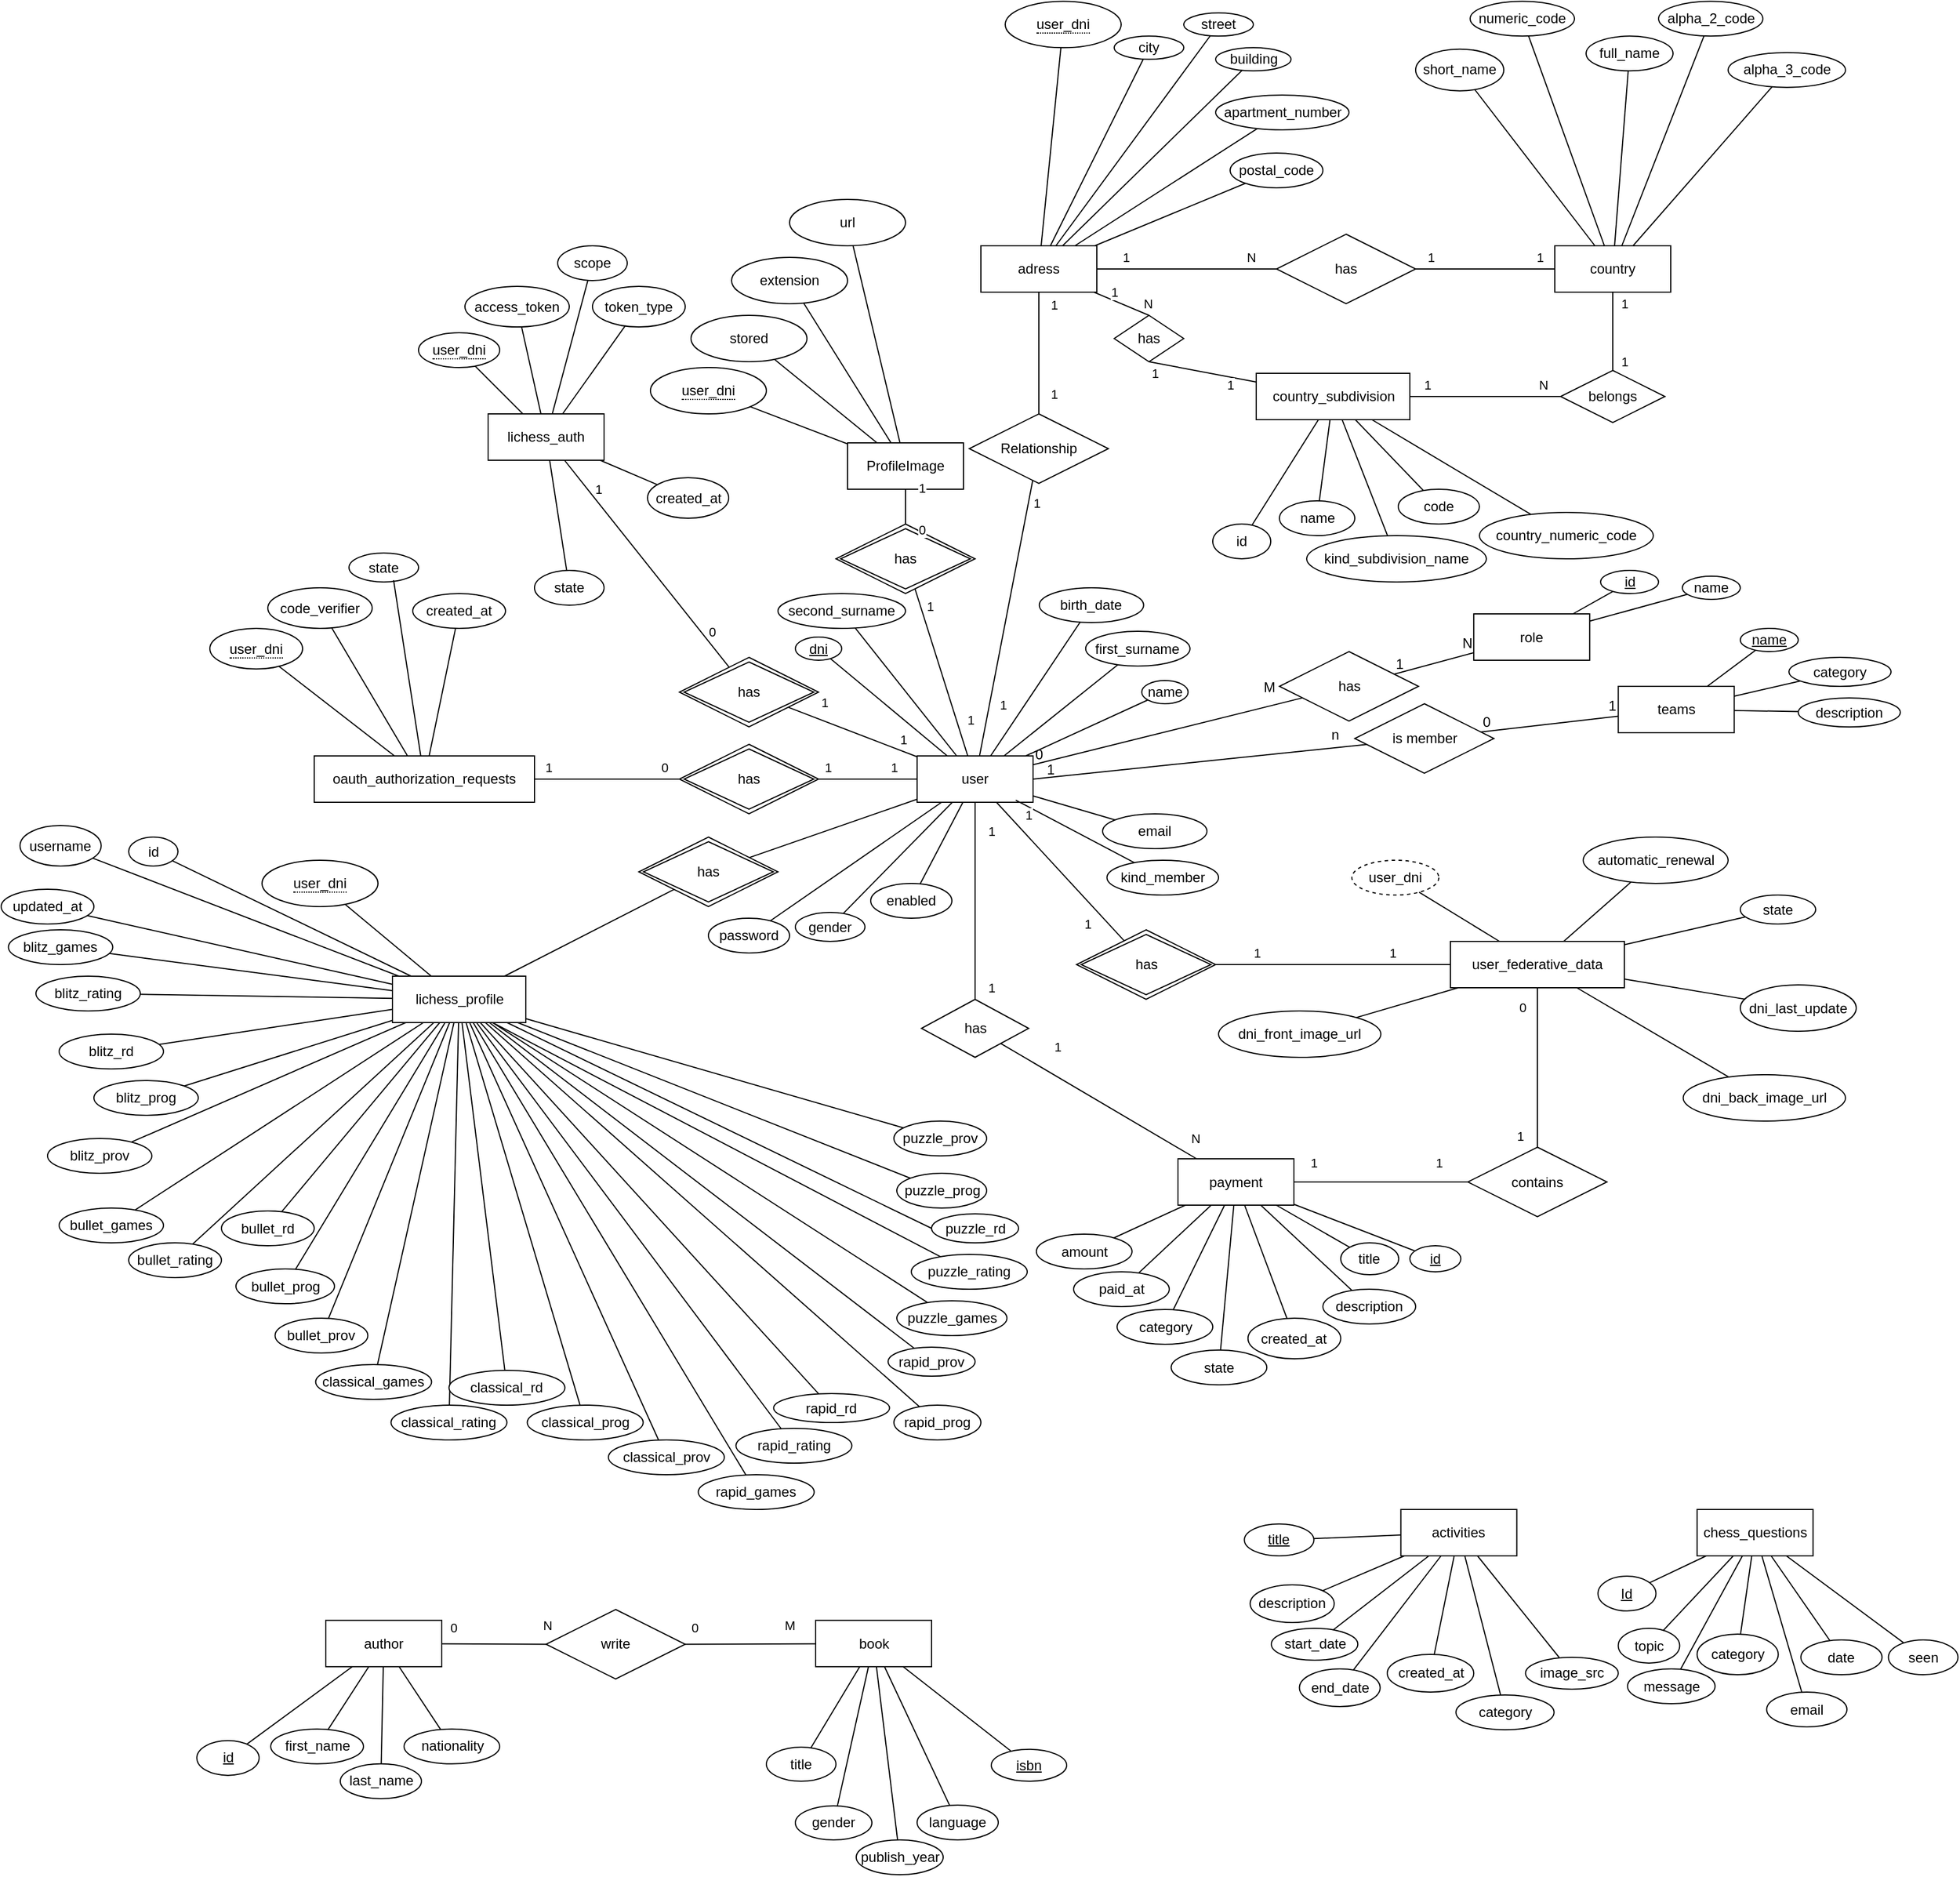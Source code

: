 <mxfile version="25.0.2">
  <diagram name="Página-1" id="Blc7Gyee5sPXIywkTEQH">
    <mxGraphModel dx="1930" dy="1812" grid="1" gridSize="10" guides="1" tooltips="1" connect="1" arrows="1" fold="1" page="1" pageScale="1" pageWidth="827" pageHeight="1169" math="0" shadow="0">
      <root>
        <mxCell id="0" />
        <mxCell id="1" parent="0" />
        <mxCell id="OhinMRKyZW5N7yWiTl8t-2" value="user" style="whiteSpace=wrap;html=1;align=center;" parent="1" vertex="1">
          <mxGeometry x="350" y="220" width="100" height="40" as="geometry" />
        </mxCell>
        <mxCell id="OhinMRKyZW5N7yWiTl8t-3" value="name" style="ellipse;whiteSpace=wrap;html=1;align=center;" parent="1" vertex="1">
          <mxGeometry x="543.75" y="155" width="40" height="20" as="geometry" />
        </mxCell>
        <mxCell id="OhinMRKyZW5N7yWiTl8t-4" value="first_surname" style="ellipse;whiteSpace=wrap;html=1;align=center;" parent="1" vertex="1">
          <mxGeometry x="495.38" y="112.5" width="90" height="30" as="geometry" />
        </mxCell>
        <mxCell id="OhinMRKyZW5N7yWiTl8t-5" value="second_surname" style="ellipse;whiteSpace=wrap;html=1;align=center;" parent="1" vertex="1">
          <mxGeometry x="230" y="80" width="110" height="30" as="geometry" />
        </mxCell>
        <mxCell id="OhinMRKyZW5N7yWiTl8t-6" value="birth_date" style="ellipse;whiteSpace=wrap;html=1;align=center;" parent="1" vertex="1">
          <mxGeometry x="455.38" y="75" width="90" height="30" as="geometry" />
        </mxCell>
        <mxCell id="OhinMRKyZW5N7yWiTl8t-7" value="gender" style="ellipse;whiteSpace=wrap;html=1;align=center;" parent="1" vertex="1">
          <mxGeometry x="245" y="355" width="60" height="25" as="geometry" />
        </mxCell>
        <mxCell id="OhinMRKyZW5N7yWiTl8t-8" value="password" style="ellipse;whiteSpace=wrap;html=1;align=center;" parent="1" vertex="1">
          <mxGeometry x="170" y="360" width="70" height="30" as="geometry" />
        </mxCell>
        <mxCell id="OhinMRKyZW5N7yWiTl8t-9" value="email" style="ellipse;whiteSpace=wrap;html=1;align=center;" parent="1" vertex="1">
          <mxGeometry x="510" y="270" width="90" height="30" as="geometry" />
        </mxCell>
        <mxCell id="OhinMRKyZW5N7yWiTl8t-10" value="&lt;u&gt;dni&lt;/u&gt;" style="ellipse;whiteSpace=wrap;align=center;verticalAlign=middle;html=1;" parent="1" vertex="1">
          <mxGeometry x="245" y="117.5" width="40" height="20" as="geometry" />
        </mxCell>
        <mxCell id="OhinMRKyZW5N7yWiTl8t-12" value="" style="endArrow=none;html=1;rounded=0;" parent="1" source="OhinMRKyZW5N7yWiTl8t-2" target="OhinMRKyZW5N7yWiTl8t-10" edge="1">
          <mxGeometry width="50" height="50" relative="1" as="geometry">
            <mxPoint x="380" y="260" as="sourcePoint" />
            <mxPoint x="430" y="210" as="targetPoint" />
          </mxGeometry>
        </mxCell>
        <mxCell id="OhinMRKyZW5N7yWiTl8t-13" value="" style="endArrow=none;html=1;rounded=0;" parent="1" source="OhinMRKyZW5N7yWiTl8t-2" target="OhinMRKyZW5N7yWiTl8t-3" edge="1">
          <mxGeometry width="50" height="50" relative="1" as="geometry">
            <mxPoint x="500" y="220" as="sourcePoint" />
            <mxPoint x="317" y="169" as="targetPoint" />
          </mxGeometry>
        </mxCell>
        <mxCell id="OhinMRKyZW5N7yWiTl8t-14" value="" style="endArrow=none;html=1;rounded=0;" parent="1" source="OhinMRKyZW5N7yWiTl8t-2" target="OhinMRKyZW5N7yWiTl8t-4" edge="1">
          <mxGeometry width="50" height="50" relative="1" as="geometry">
            <mxPoint x="510" y="200" as="sourcePoint" />
            <mxPoint x="362" y="140" as="targetPoint" />
          </mxGeometry>
        </mxCell>
        <mxCell id="OhinMRKyZW5N7yWiTl8t-15" value="" style="endArrow=none;html=1;rounded=0;" parent="1" source="OhinMRKyZW5N7yWiTl8t-2" target="OhinMRKyZW5N7yWiTl8t-5" edge="1">
          <mxGeometry width="50" height="50" relative="1" as="geometry">
            <mxPoint x="395" y="240" as="sourcePoint" />
            <mxPoint x="372" y="150" as="targetPoint" />
          </mxGeometry>
        </mxCell>
        <mxCell id="OhinMRKyZW5N7yWiTl8t-16" value="" style="endArrow=none;html=1;rounded=0;" parent="1" source="OhinMRKyZW5N7yWiTl8t-2" target="OhinMRKyZW5N7yWiTl8t-6" edge="1">
          <mxGeometry width="50" height="50" relative="1" as="geometry">
            <mxPoint x="405" y="250" as="sourcePoint" />
            <mxPoint x="382" y="160" as="targetPoint" />
          </mxGeometry>
        </mxCell>
        <mxCell id="OhinMRKyZW5N7yWiTl8t-17" value="" style="endArrow=none;html=1;rounded=0;" parent="1" source="OhinMRKyZW5N7yWiTl8t-7" target="OhinMRKyZW5N7yWiTl8t-2" edge="1">
          <mxGeometry width="50" height="50" relative="1" as="geometry">
            <mxPoint x="415" y="260" as="sourcePoint" />
            <mxPoint x="392" y="170" as="targetPoint" />
          </mxGeometry>
        </mxCell>
        <mxCell id="OhinMRKyZW5N7yWiTl8t-18" value="" style="endArrow=none;html=1;rounded=0;" parent="1" source="OhinMRKyZW5N7yWiTl8t-8" target="OhinMRKyZW5N7yWiTl8t-2" edge="1">
          <mxGeometry width="50" height="50" relative="1" as="geometry">
            <mxPoint x="429" y="300" as="sourcePoint" />
            <mxPoint x="418" y="270" as="targetPoint" />
          </mxGeometry>
        </mxCell>
        <mxCell id="OhinMRKyZW5N7yWiTl8t-19" value="" style="endArrow=none;html=1;rounded=0;" parent="1" source="OhinMRKyZW5N7yWiTl8t-9" target="OhinMRKyZW5N7yWiTl8t-2" edge="1">
          <mxGeometry width="50" height="50" relative="1" as="geometry">
            <mxPoint x="335" y="302" as="sourcePoint" />
            <mxPoint x="381" y="270" as="targetPoint" />
          </mxGeometry>
        </mxCell>
        <mxCell id="OhinMRKyZW5N7yWiTl8t-21" value="has" style="shape=rhombus;perimeter=rhombusPerimeter;whiteSpace=wrap;html=1;align=center;" parent="1" vertex="1">
          <mxGeometry x="662.5" y="130" width="120" height="60" as="geometry" />
        </mxCell>
        <mxCell id="OhinMRKyZW5N7yWiTl8t-22" value="role" style="whiteSpace=wrap;html=1;align=center;" parent="1" vertex="1">
          <mxGeometry x="830.13" y="97.5" width="100" height="40" as="geometry" />
        </mxCell>
        <mxCell id="OhinMRKyZW5N7yWiTl8t-23" value="id" style="ellipse;whiteSpace=wrap;html=1;align=center;fontStyle=4;" parent="1" vertex="1">
          <mxGeometry x="939.5" y="60" width="50" height="20" as="geometry" />
        </mxCell>
        <mxCell id="OhinMRKyZW5N7yWiTl8t-25" value="name" style="ellipse;whiteSpace=wrap;html=1;align=center;" parent="1" vertex="1">
          <mxGeometry x="1010" y="65" width="50" height="20" as="geometry" />
        </mxCell>
        <mxCell id="OhinMRKyZW5N7yWiTl8t-26" value="" style="endArrow=none;html=1;rounded=0;" parent="1" source="OhinMRKyZW5N7yWiTl8t-22" target="OhinMRKyZW5N7yWiTl8t-23" edge="1">
          <mxGeometry width="50" height="50" relative="1" as="geometry">
            <mxPoint x="430" y="260" as="sourcePoint" />
            <mxPoint x="480" y="210" as="targetPoint" />
          </mxGeometry>
        </mxCell>
        <mxCell id="OhinMRKyZW5N7yWiTl8t-27" value="" style="endArrow=none;html=1;rounded=0;" parent="1" source="OhinMRKyZW5N7yWiTl8t-22" target="OhinMRKyZW5N7yWiTl8t-25" edge="1">
          <mxGeometry width="50" height="50" relative="1" as="geometry">
            <mxPoint x="668" y="230" as="sourcePoint" />
            <mxPoint x="638" y="180" as="targetPoint" />
          </mxGeometry>
        </mxCell>
        <mxCell id="OhinMRKyZW5N7yWiTl8t-34" value="" style="endArrow=none;html=1;rounded=0;" parent="1" source="OhinMRKyZW5N7yWiTl8t-2" target="OhinMRKyZW5N7yWiTl8t-21" edge="1">
          <mxGeometry relative="1" as="geometry">
            <mxPoint x="550" y="240" as="sourcePoint" />
            <mxPoint x="710" y="240" as="targetPoint" />
          </mxGeometry>
        </mxCell>
        <mxCell id="OhinMRKyZW5N7yWiTl8t-35" value="0" style="resizable=0;html=1;whiteSpace=wrap;align=left;verticalAlign=bottom;" parent="OhinMRKyZW5N7yWiTl8t-34" connectable="0" vertex="1">
          <mxGeometry x="-1" relative="1" as="geometry" />
        </mxCell>
        <mxCell id="OhinMRKyZW5N7yWiTl8t-36" value="M" style="resizable=0;html=1;whiteSpace=wrap;align=right;verticalAlign=bottom;" parent="OhinMRKyZW5N7yWiTl8t-34" connectable="0" vertex="1">
          <mxGeometry x="1" relative="1" as="geometry">
            <mxPoint x="-22" as="offset" />
          </mxGeometry>
        </mxCell>
        <mxCell id="OhinMRKyZW5N7yWiTl8t-37" value="" style="endArrow=none;html=1;rounded=0;" parent="1" source="OhinMRKyZW5N7yWiTl8t-21" target="OhinMRKyZW5N7yWiTl8t-22" edge="1">
          <mxGeometry relative="1" as="geometry">
            <mxPoint x="460" y="250" as="sourcePoint" />
            <mxPoint x="690" y="250" as="targetPoint" />
          </mxGeometry>
        </mxCell>
        <mxCell id="OhinMRKyZW5N7yWiTl8t-38" value="1" style="resizable=0;html=1;whiteSpace=wrap;align=left;verticalAlign=bottom;" parent="OhinMRKyZW5N7yWiTl8t-37" connectable="0" vertex="1">
          <mxGeometry x="-1" relative="1" as="geometry" />
        </mxCell>
        <mxCell id="OhinMRKyZW5N7yWiTl8t-39" value="N" style="resizable=0;html=1;whiteSpace=wrap;align=right;verticalAlign=bottom;" parent="OhinMRKyZW5N7yWiTl8t-37" connectable="0" vertex="1">
          <mxGeometry x="1" relative="1" as="geometry" />
        </mxCell>
        <mxCell id="OhinMRKyZW5N7yWiTl8t-40" value="kind_member" style="ellipse;whiteSpace=wrap;html=1;align=center;" parent="1" vertex="1">
          <mxGeometry x="513.75" y="310" width="96.25" height="30" as="geometry" />
        </mxCell>
        <mxCell id="OhinMRKyZW5N7yWiTl8t-41" value="" style="endArrow=none;html=1;rounded=0;entryX=0.851;entryY=0.954;entryDx=0;entryDy=0;entryPerimeter=0;" parent="1" source="OhinMRKyZW5N7yWiTl8t-40" target="OhinMRKyZW5N7yWiTl8t-2" edge="1">
          <mxGeometry width="50" height="50" relative="1" as="geometry">
            <mxPoint x="531" y="285" as="sourcePoint" />
            <mxPoint x="460" y="265" as="targetPoint" />
          </mxGeometry>
        </mxCell>
        <mxCell id="OhinMRKyZW5N7yWiTl8t-42" value="enabled" style="ellipse;whiteSpace=wrap;html=1;align=center;" parent="1" vertex="1">
          <mxGeometry x="310" y="330" width="70" height="30" as="geometry" />
        </mxCell>
        <mxCell id="OhinMRKyZW5N7yWiTl8t-43" value="" style="endArrow=none;html=1;rounded=0;" parent="1" source="OhinMRKyZW5N7yWiTl8t-42" target="OhinMRKyZW5N7yWiTl8t-2" edge="1">
          <mxGeometry width="50" height="50" relative="1" as="geometry">
            <mxPoint x="505" y="346" as="sourcePoint" />
            <mxPoint x="445" y="268" as="targetPoint" />
          </mxGeometry>
        </mxCell>
        <mxCell id="OhinMRKyZW5N7yWiTl8t-45" value="ProfileImage" style="whiteSpace=wrap;html=1;align=center;" parent="1" vertex="1">
          <mxGeometry x="290" y="-50" width="100" height="40" as="geometry" />
        </mxCell>
        <mxCell id="OhinMRKyZW5N7yWiTl8t-46" value="url" style="ellipse;whiteSpace=wrap;html=1;align=center;" parent="1" vertex="1">
          <mxGeometry x="240" y="-260" width="100" height="40" as="geometry" />
        </mxCell>
        <mxCell id="OhinMRKyZW5N7yWiTl8t-47" value="extension" style="ellipse;whiteSpace=wrap;html=1;align=center;" parent="1" vertex="1">
          <mxGeometry x="190" y="-210" width="100" height="40" as="geometry" />
        </mxCell>
        <mxCell id="OhinMRKyZW5N7yWiTl8t-48" value="stored" style="ellipse;whiteSpace=wrap;html=1;align=center;" parent="1" vertex="1">
          <mxGeometry x="155" y="-160" width="100" height="40" as="geometry" />
        </mxCell>
        <mxCell id="OhinMRKyZW5N7yWiTl8t-49" value="" style="endArrow=none;html=1;rounded=0;" parent="1" source="OhinMRKyZW5N7yWiTl8t-45" target="OhinMRKyZW5N7yWiTl8t-46" edge="1">
          <mxGeometry width="50" height="50" relative="1" as="geometry">
            <mxPoint x="610" y="120" as="sourcePoint" />
            <mxPoint x="660" y="70" as="targetPoint" />
          </mxGeometry>
        </mxCell>
        <mxCell id="OhinMRKyZW5N7yWiTl8t-50" value="" style="endArrow=none;html=1;rounded=0;" parent="1" source="OhinMRKyZW5N7yWiTl8t-45" target="OhinMRKyZW5N7yWiTl8t-47" edge="1">
          <mxGeometry width="50" height="50" relative="1" as="geometry">
            <mxPoint x="610" y="120" as="sourcePoint" />
            <mxPoint x="510" y="-50" as="targetPoint" />
          </mxGeometry>
        </mxCell>
        <mxCell id="OhinMRKyZW5N7yWiTl8t-51" value="" style="endArrow=none;html=1;rounded=0;" parent="1" source="OhinMRKyZW5N7yWiTl8t-45" target="OhinMRKyZW5N7yWiTl8t-48" edge="1">
          <mxGeometry width="50" height="50" relative="1" as="geometry">
            <mxPoint x="610" y="120" as="sourcePoint" />
            <mxPoint x="660" y="70" as="targetPoint" />
          </mxGeometry>
        </mxCell>
        <mxCell id="OhinMRKyZW5N7yWiTl8t-52" value="has" style="shape=rhombus;double=1;perimeter=rhombusPerimeter;whiteSpace=wrap;html=1;align=center;" parent="1" vertex="1">
          <mxGeometry x="280" y="20" width="120" height="60" as="geometry" />
        </mxCell>
        <mxCell id="OhinMRKyZW5N7yWiTl8t-53" value="" style="endArrow=none;html=1;rounded=0;" parent="1" source="OhinMRKyZW5N7yWiTl8t-2" target="OhinMRKyZW5N7yWiTl8t-52" edge="1">
          <mxGeometry width="50" height="50" relative="1" as="geometry">
            <mxPoint x="610" y="120" as="sourcePoint" />
            <mxPoint x="660" y="70" as="targetPoint" />
          </mxGeometry>
        </mxCell>
        <mxCell id="OhinMRKyZW5N7yWiTl8t-57" value="1" style="edgeLabel;html=1;align=center;verticalAlign=middle;resizable=0;points=[];" parent="OhinMRKyZW5N7yWiTl8t-53" vertex="1" connectable="0">
          <mxGeometry x="0.154" y="-1" relative="1" as="geometry">
            <mxPoint x="-8" y="-46" as="offset" />
          </mxGeometry>
        </mxCell>
        <mxCell id="OhinMRKyZW5N7yWiTl8t-62" value="1" style="edgeLabel;html=1;align=center;verticalAlign=middle;resizable=0;points=[];" parent="OhinMRKyZW5N7yWiTl8t-53" vertex="1" connectable="0">
          <mxGeometry x="-0.466" y="1" relative="1" as="geometry">
            <mxPoint x="15" y="7" as="offset" />
          </mxGeometry>
        </mxCell>
        <mxCell id="OhinMRKyZW5N7yWiTl8t-54" value="" style="endArrow=none;html=1;rounded=0;" parent="1" source="OhinMRKyZW5N7yWiTl8t-52" target="OhinMRKyZW5N7yWiTl8t-45" edge="1">
          <mxGeometry width="50" height="50" relative="1" as="geometry">
            <mxPoint x="610" y="120" as="sourcePoint" />
            <mxPoint x="660" y="70" as="targetPoint" />
            <Array as="points" />
          </mxGeometry>
        </mxCell>
        <mxCell id="OhinMRKyZW5N7yWiTl8t-59" value="1" style="edgeLabel;html=1;align=center;verticalAlign=middle;resizable=0;points=[];" parent="OhinMRKyZW5N7yWiTl8t-54" vertex="1" connectable="0">
          <mxGeometry x="-0.181" y="1" relative="1" as="geometry">
            <mxPoint x="15" y="-19" as="offset" />
          </mxGeometry>
        </mxCell>
        <mxCell id="OhinMRKyZW5N7yWiTl8t-61" value="0" style="edgeLabel;html=1;align=center;verticalAlign=middle;resizable=0;points=[];" parent="OhinMRKyZW5N7yWiTl8t-54" vertex="1" connectable="0">
          <mxGeometry x="0.426" relative="1" as="geometry">
            <mxPoint x="14" y="26" as="offset" />
          </mxGeometry>
        </mxCell>
        <mxCell id="OhinMRKyZW5N7yWiTl8t-55" value="&lt;span style=&quot;border-bottom: 1px dotted&quot;&gt;user_dni&lt;/span&gt;" style="ellipse;whiteSpace=wrap;html=1;align=center;" parent="1" vertex="1">
          <mxGeometry x="120" y="-115" width="100" height="40" as="geometry" />
        </mxCell>
        <mxCell id="OhinMRKyZW5N7yWiTl8t-56" value="" style="endArrow=none;html=1;rounded=0;" parent="1" source="OhinMRKyZW5N7yWiTl8t-45" target="OhinMRKyZW5N7yWiTl8t-55" edge="1">
          <mxGeometry width="50" height="50" relative="1" as="geometry">
            <mxPoint x="610" y="120" as="sourcePoint" />
            <mxPoint x="660" y="70" as="targetPoint" />
          </mxGeometry>
        </mxCell>
        <mxCell id="OhinMRKyZW5N7yWiTl8t-63" value="user_federative_data" style="whiteSpace=wrap;html=1;align=center;" parent="1" vertex="1">
          <mxGeometry x="810" y="380" width="150" height="40" as="geometry" />
        </mxCell>
        <mxCell id="OhinMRKyZW5N7yWiTl8t-64" value="" style="endArrow=none;html=1;rounded=0;" parent="1" source="OhinMRKyZW5N7yWiTl8t-2" target="OhinMRKyZW5N7yWiTl8t-67" edge="1">
          <mxGeometry relative="1" as="geometry">
            <mxPoint x="550" y="370" as="sourcePoint" />
            <mxPoint x="710" y="370" as="targetPoint" />
          </mxGeometry>
        </mxCell>
        <mxCell id="OhinMRKyZW5N7yWiTl8t-68" value="1" style="edgeLabel;html=1;align=center;verticalAlign=middle;resizable=0;points=[];" parent="OhinMRKyZW5N7yWiTl8t-64" vertex="1" connectable="0">
          <mxGeometry x="-0.758" y="1" relative="1" as="geometry">
            <mxPoint x="13" y="-3" as="offset" />
          </mxGeometry>
        </mxCell>
        <mxCell id="OhinMRKyZW5N7yWiTl8t-70" value="1" style="edgeLabel;html=1;align=center;verticalAlign=middle;resizable=0;points=[];" parent="OhinMRKyZW5N7yWiTl8t-64" vertex="1" connectable="0">
          <mxGeometry x="0.17" y="2" relative="1" as="geometry">
            <mxPoint x="12" y="36" as="offset" />
          </mxGeometry>
        </mxCell>
        <mxCell id="OhinMRKyZW5N7yWiTl8t-67" value="has" style="shape=rhombus;double=1;perimeter=rhombusPerimeter;whiteSpace=wrap;html=1;align=center;" parent="1" vertex="1">
          <mxGeometry x="487.5" y="370" width="120" height="60" as="geometry" />
        </mxCell>
        <mxCell id="OhinMRKyZW5N7yWiTl8t-71" value="1" style="endArrow=none;html=1;rounded=0;" parent="1" source="OhinMRKyZW5N7yWiTl8t-67" target="OhinMRKyZW5N7yWiTl8t-63" edge="1">
          <mxGeometry x="0.5" y="10" relative="1" as="geometry">
            <mxPoint x="550" y="370" as="sourcePoint" />
            <mxPoint x="710" y="370" as="targetPoint" />
            <mxPoint as="offset" />
          </mxGeometry>
        </mxCell>
        <mxCell id="OhinMRKyZW5N7yWiTl8t-73" value="1" style="edgeLabel;html=1;align=center;verticalAlign=middle;resizable=0;points=[];" parent="OhinMRKyZW5N7yWiTl8t-71" vertex="1" connectable="0">
          <mxGeometry x="-0.693" relative="1" as="geometry">
            <mxPoint x="4" y="-10" as="offset" />
          </mxGeometry>
        </mxCell>
        <mxCell id="OhinMRKyZW5N7yWiTl8t-74" value="user_dni" style="ellipse;whiteSpace=wrap;html=1;align=center;dashed=1;" parent="1" vertex="1">
          <mxGeometry x="725" y="310" width="75" height="30" as="geometry" />
        </mxCell>
        <mxCell id="OhinMRKyZW5N7yWiTl8t-76" value="" style="endArrow=none;html=1;rounded=0;" parent="1" source="OhinMRKyZW5N7yWiTl8t-74" target="OhinMRKyZW5N7yWiTl8t-63" edge="1">
          <mxGeometry relative="1" as="geometry">
            <mxPoint x="930" y="315" as="sourcePoint" />
            <mxPoint x="1090" y="315" as="targetPoint" />
          </mxGeometry>
        </mxCell>
        <mxCell id="OhinMRKyZW5N7yWiTl8t-77" value="dni_front_image_url" style="ellipse;whiteSpace=wrap;html=1;align=center;" parent="1" vertex="1">
          <mxGeometry x="610" y="440" width="140" height="40" as="geometry" />
        </mxCell>
        <mxCell id="OhinMRKyZW5N7yWiTl8t-79" value="" style="endArrow=none;html=1;rounded=0;" parent="1" source="OhinMRKyZW5N7yWiTl8t-77" target="OhinMRKyZW5N7yWiTl8t-63" edge="1">
          <mxGeometry width="50" height="50" relative="1" as="geometry">
            <mxPoint x="1040" y="345" as="sourcePoint" />
            <mxPoint x="1090" y="295" as="targetPoint" />
          </mxGeometry>
        </mxCell>
        <mxCell id="OhinMRKyZW5N7yWiTl8t-80" value="dni_back_image_url" style="ellipse;whiteSpace=wrap;html=1;align=center;" parent="1" vertex="1">
          <mxGeometry x="1010.75" y="495" width="140" height="40" as="geometry" />
        </mxCell>
        <mxCell id="OhinMRKyZW5N7yWiTl8t-81" value="" style="endArrow=none;html=1;rounded=0;" parent="1" source="OhinMRKyZW5N7yWiTl8t-80" target="OhinMRKyZW5N7yWiTl8t-63" edge="1">
          <mxGeometry width="50" height="50" relative="1" as="geometry">
            <mxPoint x="1040" y="345" as="sourcePoint" />
            <mxPoint x="1090" y="295" as="targetPoint" />
          </mxGeometry>
        </mxCell>
        <mxCell id="OhinMRKyZW5N7yWiTl8t-82" value="automatic_renewal" style="ellipse;whiteSpace=wrap;html=1;align=center;" parent="1" vertex="1">
          <mxGeometry x="924.5" y="290" width="125" height="40" as="geometry" />
        </mxCell>
        <mxCell id="OhinMRKyZW5N7yWiTl8t-83" value="" style="endArrow=none;html=1;rounded=0;" parent="1" source="OhinMRKyZW5N7yWiTl8t-82" target="OhinMRKyZW5N7yWiTl8t-63" edge="1">
          <mxGeometry width="50" height="50" relative="1" as="geometry">
            <mxPoint x="1040" y="345" as="sourcePoint" />
            <mxPoint x="900" y="455" as="targetPoint" />
          </mxGeometry>
        </mxCell>
        <mxCell id="OhinMRKyZW5N7yWiTl8t-84" value="dni_last_update" style="ellipse;whiteSpace=wrap;html=1;align=center;" parent="1" vertex="1">
          <mxGeometry x="1060" y="417.5" width="100" height="40" as="geometry" />
        </mxCell>
        <mxCell id="OhinMRKyZW5N7yWiTl8t-85" value="" style="endArrow=none;html=1;rounded=0;" parent="1" source="OhinMRKyZW5N7yWiTl8t-84" target="OhinMRKyZW5N7yWiTl8t-63" edge="1">
          <mxGeometry width="50" height="50" relative="1" as="geometry">
            <mxPoint x="1040" y="345" as="sourcePoint" />
            <mxPoint x="910" y="445" as="targetPoint" />
          </mxGeometry>
        </mxCell>
        <mxCell id="OhinMRKyZW5N7yWiTl8t-86" value="state" style="ellipse;whiteSpace=wrap;html=1;align=center;" parent="1" vertex="1">
          <mxGeometry x="1060" y="340" width="65" height="25" as="geometry" />
        </mxCell>
        <mxCell id="OhinMRKyZW5N7yWiTl8t-87" value="" style="endArrow=none;html=1;rounded=0;" parent="1" source="OhinMRKyZW5N7yWiTl8t-86" target="OhinMRKyZW5N7yWiTl8t-63" edge="1">
          <mxGeometry width="50" height="50" relative="1" as="geometry">
            <mxPoint x="1040" y="345" as="sourcePoint" />
            <mxPoint x="1090" y="295" as="targetPoint" />
          </mxGeometry>
        </mxCell>
        <mxCell id="OhinMRKyZW5N7yWiTl8t-88" value="lichess_auth" style="whiteSpace=wrap;html=1;align=center;" parent="1" vertex="1">
          <mxGeometry x="-20" y="-75" width="100" height="40" as="geometry" />
        </mxCell>
        <mxCell id="OhinMRKyZW5N7yWiTl8t-89" value="has" style="shape=rhombus;double=1;perimeter=rhombusPerimeter;whiteSpace=wrap;html=1;align=center;" parent="1" vertex="1">
          <mxGeometry x="145" y="135" width="120" height="60" as="geometry" />
        </mxCell>
        <mxCell id="OhinMRKyZW5N7yWiTl8t-90" value="" style="endArrow=none;html=1;rounded=0;" parent="1" source="OhinMRKyZW5N7yWiTl8t-89" target="OhinMRKyZW5N7yWiTl8t-2" edge="1">
          <mxGeometry relative="1" as="geometry">
            <mxPoint x="280" y="240" as="sourcePoint" />
            <mxPoint x="300" y="240" as="targetPoint" />
          </mxGeometry>
        </mxCell>
        <mxCell id="OhinMRKyZW5N7yWiTl8t-92" value="1" style="edgeLabel;html=1;align=center;verticalAlign=middle;resizable=0;points=[];" parent="OhinMRKyZW5N7yWiTl8t-90" vertex="1" connectable="0">
          <mxGeometry x="0.759" relative="1" as="geometry">
            <mxPoint x="1" y="-10" as="offset" />
          </mxGeometry>
        </mxCell>
        <mxCell id="OhinMRKyZW5N7yWiTl8t-94" value="1" style="edgeLabel;html=1;align=center;verticalAlign=middle;resizable=0;points=[];" parent="OhinMRKyZW5N7yWiTl8t-90" vertex="1" connectable="0">
          <mxGeometry x="-0.727" relative="1" as="geometry">
            <mxPoint x="16" y="-10" as="offset" />
          </mxGeometry>
        </mxCell>
        <mxCell id="OhinMRKyZW5N7yWiTl8t-91" value="" style="endArrow=none;html=1;rounded=0;" parent="1" source="OhinMRKyZW5N7yWiTl8t-88" target="OhinMRKyZW5N7yWiTl8t-89" edge="1">
          <mxGeometry relative="1" as="geometry">
            <mxPoint x="300" y="160" as="sourcePoint" />
            <mxPoint x="205.361" y="34.819" as="targetPoint" />
          </mxGeometry>
        </mxCell>
        <mxCell id="OhinMRKyZW5N7yWiTl8t-95" value="0" style="edgeLabel;html=1;align=center;verticalAlign=middle;resizable=0;points=[];" parent="OhinMRKyZW5N7yWiTl8t-91" vertex="1" connectable="0">
          <mxGeometry x="0.76" y="2" relative="1" as="geometry">
            <mxPoint y="-8" as="offset" />
          </mxGeometry>
        </mxCell>
        <mxCell id="OhinMRKyZW5N7yWiTl8t-96" value="1" style="edgeLabel;html=1;align=center;verticalAlign=middle;resizable=0;points=[];" parent="OhinMRKyZW5N7yWiTl8t-91" vertex="1" connectable="0">
          <mxGeometry x="-0.62" y="2" relative="1" as="geometry">
            <mxPoint y="-8" as="offset" />
          </mxGeometry>
        </mxCell>
        <mxCell id="OhinMRKyZW5N7yWiTl8t-97" value="&lt;span style=&quot;border-bottom: 1px dotted&quot;&gt;user_dni&lt;/span&gt;" style="ellipse;whiteSpace=wrap;html=1;align=center;" parent="1" vertex="1">
          <mxGeometry x="-80" y="-145" width="70" height="30" as="geometry" />
        </mxCell>
        <mxCell id="OhinMRKyZW5N7yWiTl8t-99" value="" style="endArrow=none;html=1;rounded=0;" parent="1" source="OhinMRKyZW5N7yWiTl8t-97" target="OhinMRKyZW5N7yWiTl8t-88" edge="1">
          <mxGeometry width="50" height="50" relative="1" as="geometry">
            <mxPoint x="340" y="-35" as="sourcePoint" />
            <mxPoint x="390" y="-85" as="targetPoint" />
          </mxGeometry>
        </mxCell>
        <mxCell id="OhinMRKyZW5N7yWiTl8t-100" value="access_token" style="ellipse;whiteSpace=wrap;html=1;align=center;" parent="1" vertex="1">
          <mxGeometry x="-40" y="-185" width="90" height="35" as="geometry" />
        </mxCell>
        <mxCell id="OhinMRKyZW5N7yWiTl8t-101" value="" style="endArrow=none;html=1;rounded=0;" parent="1" source="OhinMRKyZW5N7yWiTl8t-88" target="OhinMRKyZW5N7yWiTl8t-100" edge="1">
          <mxGeometry width="50" height="50" relative="1" as="geometry">
            <mxPoint x="340" y="-35" as="sourcePoint" />
            <mxPoint x="390" y="-85" as="targetPoint" />
          </mxGeometry>
        </mxCell>
        <mxCell id="OhinMRKyZW5N7yWiTl8t-103" value="scope" style="ellipse;whiteSpace=wrap;html=1;align=center;" parent="1" vertex="1">
          <mxGeometry x="40" y="-220" width="60" height="30" as="geometry" />
        </mxCell>
        <mxCell id="OhinMRKyZW5N7yWiTl8t-104" value="" style="endArrow=none;html=1;rounded=0;" parent="1" source="OhinMRKyZW5N7yWiTl8t-88" target="OhinMRKyZW5N7yWiTl8t-103" edge="1">
          <mxGeometry width="50" height="50" relative="1" as="geometry">
            <mxPoint x="340" y="-35" as="sourcePoint" />
            <mxPoint x="390" y="-85" as="targetPoint" />
          </mxGeometry>
        </mxCell>
        <mxCell id="OhinMRKyZW5N7yWiTl8t-105" value="token_type" style="ellipse;whiteSpace=wrap;html=1;align=center;" parent="1" vertex="1">
          <mxGeometry x="70" y="-185" width="80" height="35" as="geometry" />
        </mxCell>
        <mxCell id="OhinMRKyZW5N7yWiTl8t-106" value="" style="endArrow=none;html=1;rounded=0;" parent="1" source="OhinMRKyZW5N7yWiTl8t-88" target="OhinMRKyZW5N7yWiTl8t-105" edge="1">
          <mxGeometry width="50" height="50" relative="1" as="geometry">
            <mxPoint x="340" y="-35" as="sourcePoint" />
            <mxPoint x="390" y="-85" as="targetPoint" />
          </mxGeometry>
        </mxCell>
        <mxCell id="OhinMRKyZW5N7yWiTl8t-108" value="created_at" style="ellipse;whiteSpace=wrap;html=1;align=center;" parent="1" vertex="1">
          <mxGeometry x="117.5" y="-20" width="70" height="35" as="geometry" />
        </mxCell>
        <mxCell id="OhinMRKyZW5N7yWiTl8t-109" value="" style="endArrow=none;html=1;rounded=0;" parent="1" source="OhinMRKyZW5N7yWiTl8t-108" target="OhinMRKyZW5N7yWiTl8t-88" edge="1">
          <mxGeometry width="50" height="50" relative="1" as="geometry">
            <mxPoint x="340" y="-35" as="sourcePoint" />
            <mxPoint x="390" y="-85" as="targetPoint" />
          </mxGeometry>
        </mxCell>
        <mxCell id="OhinMRKyZW5N7yWiTl8t-110" value="state" style="ellipse;whiteSpace=wrap;html=1;align=center;" parent="1" vertex="1">
          <mxGeometry x="20" y="60" width="60" height="30" as="geometry" />
        </mxCell>
        <mxCell id="OhinMRKyZW5N7yWiTl8t-111" value="" style="endArrow=none;html=1;rounded=0;" parent="1" source="OhinMRKyZW5N7yWiTl8t-110" target="OhinMRKyZW5N7yWiTl8t-88" edge="1">
          <mxGeometry width="50" height="50" relative="1" as="geometry">
            <mxPoint x="340" y="-35" as="sourcePoint" />
            <mxPoint x="390" y="-85" as="targetPoint" />
          </mxGeometry>
        </mxCell>
        <mxCell id="OhinMRKyZW5N7yWiTl8t-112" value="oauth_authorization_requests" style="whiteSpace=wrap;html=1;align=center;" parent="1" vertex="1">
          <mxGeometry x="-170" y="220" width="190" height="40" as="geometry" />
        </mxCell>
        <mxCell id="OhinMRKyZW5N7yWiTl8t-113" value="has" style="shape=rhombus;double=1;perimeter=rhombusPerimeter;whiteSpace=wrap;html=1;align=center;" parent="1" vertex="1">
          <mxGeometry x="145" y="210" width="120" height="60" as="geometry" />
        </mxCell>
        <mxCell id="OhinMRKyZW5N7yWiTl8t-124" value="" style="endArrow=none;html=1;rounded=0;" parent="1" source="OhinMRKyZW5N7yWiTl8t-113" target="OhinMRKyZW5N7yWiTl8t-112" edge="1">
          <mxGeometry width="50" height="50" relative="1" as="geometry">
            <mxPoint x="-180" y="260" as="sourcePoint" />
            <mxPoint x="-130" y="210" as="targetPoint" />
          </mxGeometry>
        </mxCell>
        <mxCell id="OhinMRKyZW5N7yWiTl8t-125" value="0" style="edgeLabel;html=1;align=center;verticalAlign=middle;resizable=0;points=[];" parent="OhinMRKyZW5N7yWiTl8t-124" vertex="1" connectable="0">
          <mxGeometry x="-0.787" relative="1" as="geometry">
            <mxPoint y="-10" as="offset" />
          </mxGeometry>
        </mxCell>
        <mxCell id="OhinMRKyZW5N7yWiTl8t-127" value="1" style="edgeLabel;html=1;align=center;verticalAlign=middle;resizable=0;points=[];" parent="OhinMRKyZW5N7yWiTl8t-124" vertex="1" connectable="0">
          <mxGeometry x="0.804" relative="1" as="geometry">
            <mxPoint y="-10" as="offset" />
          </mxGeometry>
        </mxCell>
        <mxCell id="OhinMRKyZW5N7yWiTl8t-128" value="&lt;span style=&quot;border-bottom: 1px dotted&quot;&gt;user_dni&lt;/span&gt;" style="ellipse;whiteSpace=wrap;html=1;align=center;" parent="1" vertex="1">
          <mxGeometry x="-260" y="110" width="80" height="35" as="geometry" />
        </mxCell>
        <mxCell id="OhinMRKyZW5N7yWiTl8t-130" value="" style="endArrow=none;html=1;rounded=0;" parent="1" source="OhinMRKyZW5N7yWiTl8t-113" target="OhinMRKyZW5N7yWiTl8t-2" edge="1">
          <mxGeometry width="50" height="50" relative="1" as="geometry">
            <mxPoint x="-270" y="120" as="sourcePoint" />
            <mxPoint x="-220" y="70" as="targetPoint" />
          </mxGeometry>
        </mxCell>
        <mxCell id="OhinMRKyZW5N7yWiTl8t-143" value="1" style="edgeLabel;html=1;align=center;verticalAlign=middle;resizable=0;points=[];" parent="OhinMRKyZW5N7yWiTl8t-130" vertex="1" connectable="0">
          <mxGeometry x="0.729" y="1" relative="1" as="geometry">
            <mxPoint x="-9" y="-9" as="offset" />
          </mxGeometry>
        </mxCell>
        <mxCell id="OhinMRKyZW5N7yWiTl8t-145" value="1" style="edgeLabel;html=1;align=center;verticalAlign=middle;resizable=0;points=[];" parent="OhinMRKyZW5N7yWiTl8t-130" vertex="1" connectable="0">
          <mxGeometry x="-0.813" y="2" relative="1" as="geometry">
            <mxPoint y="-8" as="offset" />
          </mxGeometry>
        </mxCell>
        <mxCell id="OhinMRKyZW5N7yWiTl8t-131" value="" style="endArrow=none;html=1;rounded=0;" parent="1" source="OhinMRKyZW5N7yWiTl8t-128" target="OhinMRKyZW5N7yWiTl8t-112" edge="1">
          <mxGeometry width="50" height="50" relative="1" as="geometry">
            <mxPoint x="80" y="120" as="sourcePoint" />
            <mxPoint x="130" y="70" as="targetPoint" />
          </mxGeometry>
        </mxCell>
        <mxCell id="OhinMRKyZW5N7yWiTl8t-132" value="code_verifier" style="ellipse;whiteSpace=wrap;html=1;align=center;" parent="1" vertex="1">
          <mxGeometry x="-210" y="75" width="90" height="35" as="geometry" />
        </mxCell>
        <mxCell id="OhinMRKyZW5N7yWiTl8t-133" value="state" style="ellipse;whiteSpace=wrap;html=1;align=center;" parent="1" vertex="1">
          <mxGeometry x="-140" y="45" width="60" height="25" as="geometry" />
        </mxCell>
        <mxCell id="OhinMRKyZW5N7yWiTl8t-134" value="created_at" style="ellipse;whiteSpace=wrap;html=1;align=center;" parent="1" vertex="1">
          <mxGeometry x="-85" y="80" width="80" height="30" as="geometry" />
        </mxCell>
        <mxCell id="OhinMRKyZW5N7yWiTl8t-135" value="" style="endArrow=none;html=1;rounded=0;exitX=0.422;exitY=-0.012;exitDx=0;exitDy=0;exitPerimeter=0;" parent="1" source="OhinMRKyZW5N7yWiTl8t-112" target="OhinMRKyZW5N7yWiTl8t-132" edge="1">
          <mxGeometry width="50" height="50" relative="1" as="geometry">
            <mxPoint x="80" y="120" as="sourcePoint" />
            <mxPoint x="130" y="70" as="targetPoint" />
          </mxGeometry>
        </mxCell>
        <mxCell id="OhinMRKyZW5N7yWiTl8t-136" value="" style="endArrow=none;html=1;rounded=0;entryX=0.641;entryY=0.939;entryDx=0;entryDy=0;entryPerimeter=0;" parent="1" source="OhinMRKyZW5N7yWiTl8t-112" target="OhinMRKyZW5N7yWiTl8t-133" edge="1">
          <mxGeometry width="50" height="50" relative="1" as="geometry">
            <mxPoint x="80" y="120" as="sourcePoint" />
            <mxPoint x="130" y="70" as="targetPoint" />
          </mxGeometry>
        </mxCell>
        <mxCell id="OhinMRKyZW5N7yWiTl8t-142" value="" style="endArrow=none;html=1;rounded=0;" parent="1" source="OhinMRKyZW5N7yWiTl8t-112" target="OhinMRKyZW5N7yWiTl8t-134" edge="1">
          <mxGeometry width="50" height="50" relative="1" as="geometry">
            <mxPoint x="80" y="120" as="sourcePoint" />
            <mxPoint x="130" y="70" as="targetPoint" />
          </mxGeometry>
        </mxCell>
        <mxCell id="OhinMRKyZW5N7yWiTl8t-146" value="has" style="shape=rhombus;double=1;perimeter=rhombusPerimeter;whiteSpace=wrap;html=1;align=center;" parent="1" vertex="1">
          <mxGeometry x="110" y="290" width="120" height="60" as="geometry" />
        </mxCell>
        <mxCell id="OhinMRKyZW5N7yWiTl8t-147" value="" style="endArrow=none;html=1;rounded=0;" parent="1" source="OhinMRKyZW5N7yWiTl8t-146" target="OhinMRKyZW5N7yWiTl8t-2" edge="1">
          <mxGeometry width="50" height="50" relative="1" as="geometry">
            <mxPoint x="200" y="300" as="sourcePoint" />
            <mxPoint x="260" y="190" as="targetPoint" />
          </mxGeometry>
        </mxCell>
        <mxCell id="OhinMRKyZW5N7yWiTl8t-148" value="lichess_profile" style="whiteSpace=wrap;html=1;align=center;" parent="1" vertex="1">
          <mxGeometry x="-102.5" y="410" width="115" height="40" as="geometry" />
        </mxCell>
        <mxCell id="OhinMRKyZW5N7yWiTl8t-149" value="" style="endArrow=none;html=1;rounded=0;" parent="1" source="OhinMRKyZW5N7yWiTl8t-148" target="OhinMRKyZW5N7yWiTl8t-146" edge="1">
          <mxGeometry width="50" height="50" relative="1" as="geometry">
            <mxPoint x="90" y="240" as="sourcePoint" />
            <mxPoint x="140" y="190" as="targetPoint" />
          </mxGeometry>
        </mxCell>
        <mxCell id="OhinMRKyZW5N7yWiTl8t-151" value="&lt;span style=&quot;border-bottom: 1px dotted&quot;&gt;user_dni&lt;/span&gt;" style="ellipse;whiteSpace=wrap;html=1;align=center;" parent="1" vertex="1">
          <mxGeometry x="-215" y="310" width="100" height="40" as="geometry" />
        </mxCell>
        <mxCell id="OhinMRKyZW5N7yWiTl8t-152" value="" style="endArrow=none;html=1;rounded=0;" parent="1" source="OhinMRKyZW5N7yWiTl8t-148" target="OhinMRKyZW5N7yWiTl8t-151" edge="1">
          <mxGeometry width="50" height="50" relative="1" as="geometry">
            <mxPoint x="90" y="340" as="sourcePoint" />
            <mxPoint x="140" y="290" as="targetPoint" />
          </mxGeometry>
        </mxCell>
        <mxCell id="OhinMRKyZW5N7yWiTl8t-153" value="id" style="ellipse;whiteSpace=wrap;html=1;align=center;" parent="1" vertex="1">
          <mxGeometry x="-330" y="290" width="42.5" height="25" as="geometry" />
        </mxCell>
        <mxCell id="OhinMRKyZW5N7yWiTl8t-154" value="username" style="ellipse;whiteSpace=wrap;html=1;align=center;" parent="1" vertex="1">
          <mxGeometry x="-423.75" y="280" width="70" height="35" as="geometry" />
        </mxCell>
        <mxCell id="OhinMRKyZW5N7yWiTl8t-155" value="updated_at" style="ellipse;whiteSpace=wrap;html=1;align=center;" parent="1" vertex="1">
          <mxGeometry x="-440" y="335" width="80" height="30" as="geometry" />
        </mxCell>
        <mxCell id="OhinMRKyZW5N7yWiTl8t-156" value="blitz_games" style="ellipse;whiteSpace=wrap;html=1;align=center;" parent="1" vertex="1">
          <mxGeometry x="-433.75" y="370" width="90" height="30" as="geometry" />
        </mxCell>
        <mxCell id="OhinMRKyZW5N7yWiTl8t-157" value="blitz_rating" style="ellipse;whiteSpace=wrap;html=1;align=center;" parent="1" vertex="1">
          <mxGeometry x="-410" y="410" width="90" height="30" as="geometry" />
        </mxCell>
        <mxCell id="OhinMRKyZW5N7yWiTl8t-158" value="blitz_rd" style="ellipse;whiteSpace=wrap;html=1;align=center;" parent="1" vertex="1">
          <mxGeometry x="-390" y="460" width="90" height="30" as="geometry" />
        </mxCell>
        <mxCell id="OhinMRKyZW5N7yWiTl8t-159" value="blitz_prog" style="ellipse;whiteSpace=wrap;html=1;align=center;" parent="1" vertex="1">
          <mxGeometry x="-360" y="500" width="90" height="30" as="geometry" />
        </mxCell>
        <mxCell id="OhinMRKyZW5N7yWiTl8t-160" value="blitz_prov" style="ellipse;whiteSpace=wrap;html=1;align=center;" parent="1" vertex="1">
          <mxGeometry x="-400" y="550" width="90" height="30" as="geometry" />
        </mxCell>
        <mxCell id="OhinMRKyZW5N7yWiTl8t-161" value="bullet_games" style="ellipse;whiteSpace=wrap;html=1;align=center;" parent="1" vertex="1">
          <mxGeometry x="-390" y="610" width="90" height="30" as="geometry" />
        </mxCell>
        <mxCell id="OhinMRKyZW5N7yWiTl8t-162" value="" style="endArrow=none;html=1;rounded=0;" parent="1" source="OhinMRKyZW5N7yWiTl8t-153" target="OhinMRKyZW5N7yWiTl8t-148" edge="1">
          <mxGeometry width="50" height="50" relative="1" as="geometry">
            <mxPoint x="90" y="630" as="sourcePoint" />
            <mxPoint x="140" y="580" as="targetPoint" />
          </mxGeometry>
        </mxCell>
        <mxCell id="OhinMRKyZW5N7yWiTl8t-163" value="" style="endArrow=none;html=1;rounded=0;" parent="1" source="OhinMRKyZW5N7yWiTl8t-154" target="OhinMRKyZW5N7yWiTl8t-148" edge="1">
          <mxGeometry width="50" height="50" relative="1" as="geometry">
            <mxPoint x="90" y="630" as="sourcePoint" />
            <mxPoint x="140" y="580" as="targetPoint" />
          </mxGeometry>
        </mxCell>
        <mxCell id="OhinMRKyZW5N7yWiTl8t-164" value="" style="endArrow=none;html=1;rounded=0;" parent="1" source="OhinMRKyZW5N7yWiTl8t-155" target="OhinMRKyZW5N7yWiTl8t-148" edge="1">
          <mxGeometry width="50" height="50" relative="1" as="geometry">
            <mxPoint x="90" y="630" as="sourcePoint" />
            <mxPoint x="140" y="580" as="targetPoint" />
          </mxGeometry>
        </mxCell>
        <mxCell id="OhinMRKyZW5N7yWiTl8t-165" value="" style="endArrow=none;html=1;rounded=0;" parent="1" source="OhinMRKyZW5N7yWiTl8t-156" target="OhinMRKyZW5N7yWiTl8t-148" edge="1">
          <mxGeometry width="50" height="50" relative="1" as="geometry">
            <mxPoint x="90" y="630" as="sourcePoint" />
            <mxPoint x="140" y="580" as="targetPoint" />
          </mxGeometry>
        </mxCell>
        <mxCell id="OhinMRKyZW5N7yWiTl8t-166" value="" style="endArrow=none;html=1;rounded=0;" parent="1" source="OhinMRKyZW5N7yWiTl8t-157" target="OhinMRKyZW5N7yWiTl8t-148" edge="1">
          <mxGeometry width="50" height="50" relative="1" as="geometry">
            <mxPoint x="90" y="630" as="sourcePoint" />
            <mxPoint x="140" y="580" as="targetPoint" />
          </mxGeometry>
        </mxCell>
        <mxCell id="OhinMRKyZW5N7yWiTl8t-167" value="" style="endArrow=none;html=1;rounded=0;" parent="1" source="OhinMRKyZW5N7yWiTl8t-158" target="OhinMRKyZW5N7yWiTl8t-148" edge="1">
          <mxGeometry width="50" height="50" relative="1" as="geometry">
            <mxPoint x="90" y="630" as="sourcePoint" />
            <mxPoint x="140" y="580" as="targetPoint" />
          </mxGeometry>
        </mxCell>
        <mxCell id="OhinMRKyZW5N7yWiTl8t-168" value="" style="endArrow=none;html=1;rounded=0;" parent="1" source="OhinMRKyZW5N7yWiTl8t-159" target="OhinMRKyZW5N7yWiTl8t-148" edge="1">
          <mxGeometry width="50" height="50" relative="1" as="geometry">
            <mxPoint x="90" y="630" as="sourcePoint" />
            <mxPoint x="140" y="580" as="targetPoint" />
          </mxGeometry>
        </mxCell>
        <mxCell id="OhinMRKyZW5N7yWiTl8t-170" value="" style="endArrow=none;html=1;rounded=0;" parent="1" source="OhinMRKyZW5N7yWiTl8t-160" target="OhinMRKyZW5N7yWiTl8t-148" edge="1">
          <mxGeometry width="50" height="50" relative="1" as="geometry">
            <mxPoint x="90" y="630" as="sourcePoint" />
            <mxPoint x="140" y="580" as="targetPoint" />
          </mxGeometry>
        </mxCell>
        <mxCell id="OhinMRKyZW5N7yWiTl8t-171" value="" style="endArrow=none;html=1;rounded=0;" parent="1" source="OhinMRKyZW5N7yWiTl8t-161" target="OhinMRKyZW5N7yWiTl8t-148" edge="1">
          <mxGeometry width="50" height="50" relative="1" as="geometry">
            <mxPoint x="90" y="630" as="sourcePoint" />
            <mxPoint x="140" y="580" as="targetPoint" />
          </mxGeometry>
        </mxCell>
        <mxCell id="OhinMRKyZW5N7yWiTl8t-172" value="bullet_rating" style="ellipse;whiteSpace=wrap;html=1;align=center;" parent="1" vertex="1">
          <mxGeometry x="-330" y="640" width="80" height="30" as="geometry" />
        </mxCell>
        <mxCell id="OhinMRKyZW5N7yWiTl8t-174" value="" style="endArrow=none;html=1;rounded=0;" parent="1" source="OhinMRKyZW5N7yWiTl8t-172" target="OhinMRKyZW5N7yWiTl8t-148" edge="1">
          <mxGeometry width="50" height="50" relative="1" as="geometry">
            <mxPoint x="90" y="630" as="sourcePoint" />
            <mxPoint x="140" y="580" as="targetPoint" />
          </mxGeometry>
        </mxCell>
        <mxCell id="OhinMRKyZW5N7yWiTl8t-175" value="bullet_rd" style="ellipse;whiteSpace=wrap;html=1;align=center;" parent="1" vertex="1">
          <mxGeometry x="-250" y="612.5" width="80" height="30" as="geometry" />
        </mxCell>
        <mxCell id="OhinMRKyZW5N7yWiTl8t-176" value="" style="endArrow=none;html=1;rounded=0;" parent="1" source="OhinMRKyZW5N7yWiTl8t-175" target="OhinMRKyZW5N7yWiTl8t-148" edge="1">
          <mxGeometry width="50" height="50" relative="1" as="geometry">
            <mxPoint x="90" y="630" as="sourcePoint" />
            <mxPoint x="140" y="580" as="targetPoint" />
          </mxGeometry>
        </mxCell>
        <mxCell id="OhinMRKyZW5N7yWiTl8t-177" value="bullet_prog" style="ellipse;whiteSpace=wrap;html=1;align=center;" parent="1" vertex="1">
          <mxGeometry x="-237.5" y="662.5" width="85" height="30" as="geometry" />
        </mxCell>
        <mxCell id="OhinMRKyZW5N7yWiTl8t-178" value="" style="endArrow=none;html=1;rounded=0;" parent="1" source="OhinMRKyZW5N7yWiTl8t-177" target="OhinMRKyZW5N7yWiTl8t-148" edge="1">
          <mxGeometry width="50" height="50" relative="1" as="geometry">
            <mxPoint x="90" y="630" as="sourcePoint" />
            <mxPoint x="140" y="580" as="targetPoint" />
          </mxGeometry>
        </mxCell>
        <mxCell id="OhinMRKyZW5N7yWiTl8t-179" value="bullet_prov" style="ellipse;whiteSpace=wrap;html=1;align=center;" parent="1" vertex="1">
          <mxGeometry x="-203.75" y="705" width="80" height="30" as="geometry" />
        </mxCell>
        <mxCell id="OhinMRKyZW5N7yWiTl8t-180" value="" style="endArrow=none;html=1;rounded=0;" parent="1" source="OhinMRKyZW5N7yWiTl8t-179" target="OhinMRKyZW5N7yWiTl8t-148" edge="1">
          <mxGeometry width="50" height="50" relative="1" as="geometry">
            <mxPoint x="90" y="630" as="sourcePoint" />
            <mxPoint x="140" y="580" as="targetPoint" />
          </mxGeometry>
        </mxCell>
        <mxCell id="OhinMRKyZW5N7yWiTl8t-181" value="classical_games" style="ellipse;whiteSpace=wrap;html=1;align=center;" parent="1" vertex="1">
          <mxGeometry x="-168.75" y="745" width="100" height="30" as="geometry" />
        </mxCell>
        <mxCell id="OhinMRKyZW5N7yWiTl8t-183" value="" style="endArrow=none;html=1;rounded=0;" parent="1" source="OhinMRKyZW5N7yWiTl8t-181" target="OhinMRKyZW5N7yWiTl8t-148" edge="1">
          <mxGeometry width="50" height="50" relative="1" as="geometry">
            <mxPoint x="90" y="630" as="sourcePoint" />
            <mxPoint x="140" y="580" as="targetPoint" />
          </mxGeometry>
        </mxCell>
        <mxCell id="OhinMRKyZW5N7yWiTl8t-184" value="classical_rating" style="ellipse;whiteSpace=wrap;html=1;align=center;" parent="1" vertex="1">
          <mxGeometry x="-103.75" y="780" width="100" height="30" as="geometry" />
        </mxCell>
        <mxCell id="OhinMRKyZW5N7yWiTl8t-185" value="" style="endArrow=none;html=1;rounded=0;" parent="1" source="OhinMRKyZW5N7yWiTl8t-184" target="OhinMRKyZW5N7yWiTl8t-148" edge="1">
          <mxGeometry width="50" height="50" relative="1" as="geometry">
            <mxPoint x="380" y="630" as="sourcePoint" />
            <mxPoint x="430" y="580" as="targetPoint" />
          </mxGeometry>
        </mxCell>
        <mxCell id="OhinMRKyZW5N7yWiTl8t-187" value="classical_rd" style="ellipse;whiteSpace=wrap;html=1;align=center;" parent="1" vertex="1">
          <mxGeometry x="-53.75" y="750" width="100" height="30" as="geometry" />
        </mxCell>
        <mxCell id="OhinMRKyZW5N7yWiTl8t-189" value="" style="endArrow=none;html=1;rounded=0;" parent="1" source="OhinMRKyZW5N7yWiTl8t-187" target="OhinMRKyZW5N7yWiTl8t-148" edge="1">
          <mxGeometry width="50" height="50" relative="1" as="geometry">
            <mxPoint x="380" y="630" as="sourcePoint" />
            <mxPoint x="430" y="580" as="targetPoint" />
          </mxGeometry>
        </mxCell>
        <mxCell id="OhinMRKyZW5N7yWiTl8t-190" value="classical_prog" style="ellipse;whiteSpace=wrap;html=1;align=center;" parent="1" vertex="1">
          <mxGeometry x="13.75" y="780" width="100" height="30" as="geometry" />
        </mxCell>
        <mxCell id="OhinMRKyZW5N7yWiTl8t-191" value="" style="endArrow=none;html=1;rounded=0;" parent="1" source="OhinMRKyZW5N7yWiTl8t-190" target="OhinMRKyZW5N7yWiTl8t-148" edge="1">
          <mxGeometry width="50" height="50" relative="1" as="geometry">
            <mxPoint x="380" y="630" as="sourcePoint" />
            <mxPoint x="430" y="580" as="targetPoint" />
          </mxGeometry>
        </mxCell>
        <mxCell id="OhinMRKyZW5N7yWiTl8t-192" value="classical_prov" style="ellipse;whiteSpace=wrap;html=1;align=center;" parent="1" vertex="1">
          <mxGeometry x="83.75" y="810" width="100" height="30" as="geometry" />
        </mxCell>
        <mxCell id="OhinMRKyZW5N7yWiTl8t-193" value="" style="endArrow=none;html=1;rounded=0;" parent="1" source="OhinMRKyZW5N7yWiTl8t-192" target="OhinMRKyZW5N7yWiTl8t-148" edge="1">
          <mxGeometry width="50" height="50" relative="1" as="geometry">
            <mxPoint x="380" y="630" as="sourcePoint" />
            <mxPoint x="430" y="580" as="targetPoint" />
          </mxGeometry>
        </mxCell>
        <mxCell id="OhinMRKyZW5N7yWiTl8t-194" value="rapid_games" style="ellipse;whiteSpace=wrap;html=1;align=center;" parent="1" vertex="1">
          <mxGeometry x="161.25" y="840" width="100" height="30" as="geometry" />
        </mxCell>
        <mxCell id="OhinMRKyZW5N7yWiTl8t-195" value="rapid_rating" style="ellipse;whiteSpace=wrap;html=1;align=center;" parent="1" vertex="1">
          <mxGeometry x="193.75" y="800" width="100" height="30" as="geometry" />
        </mxCell>
        <mxCell id="OhinMRKyZW5N7yWiTl8t-196" value="rapid_rd" style="ellipse;whiteSpace=wrap;html=1;align=center;" parent="1" vertex="1">
          <mxGeometry x="226.25" y="770" width="100" height="25" as="geometry" />
        </mxCell>
        <mxCell id="OhinMRKyZW5N7yWiTl8t-197" value="" style="endArrow=none;html=1;rounded=0;" parent="1" source="OhinMRKyZW5N7yWiTl8t-194" target="OhinMRKyZW5N7yWiTl8t-148" edge="1">
          <mxGeometry width="50" height="50" relative="1" as="geometry">
            <mxPoint x="380" y="630" as="sourcePoint" />
            <mxPoint x="430" y="580" as="targetPoint" />
          </mxGeometry>
        </mxCell>
        <mxCell id="OhinMRKyZW5N7yWiTl8t-198" value="" style="endArrow=none;html=1;rounded=0;" parent="1" source="OhinMRKyZW5N7yWiTl8t-195" target="OhinMRKyZW5N7yWiTl8t-148" edge="1">
          <mxGeometry width="50" height="50" relative="1" as="geometry">
            <mxPoint x="380" y="630" as="sourcePoint" />
            <mxPoint x="430" y="580" as="targetPoint" />
          </mxGeometry>
        </mxCell>
        <mxCell id="OhinMRKyZW5N7yWiTl8t-199" value="" style="endArrow=none;html=1;rounded=0;" parent="1" source="OhinMRKyZW5N7yWiTl8t-196" target="OhinMRKyZW5N7yWiTl8t-148" edge="1">
          <mxGeometry width="50" height="50" relative="1" as="geometry">
            <mxPoint x="380" y="630" as="sourcePoint" />
            <mxPoint x="430" y="580" as="targetPoint" />
          </mxGeometry>
        </mxCell>
        <mxCell id="OhinMRKyZW5N7yWiTl8t-201" value="rapid_prog" style="ellipse;whiteSpace=wrap;html=1;align=center;" parent="1" vertex="1">
          <mxGeometry x="330" y="780" width="75" height="30" as="geometry" />
        </mxCell>
        <mxCell id="OhinMRKyZW5N7yWiTl8t-202" value="" style="endArrow=none;html=1;rounded=0;" parent="1" source="OhinMRKyZW5N7yWiTl8t-148" target="OhinMRKyZW5N7yWiTl8t-201" edge="1">
          <mxGeometry width="50" height="50" relative="1" as="geometry">
            <mxPoint x="380" y="630" as="sourcePoint" />
            <mxPoint x="430" y="580" as="targetPoint" />
          </mxGeometry>
        </mxCell>
        <mxCell id="OhinMRKyZW5N7yWiTl8t-203" value="rapid_prov" style="ellipse;whiteSpace=wrap;html=1;align=center;" parent="1" vertex="1">
          <mxGeometry x="325" y="730" width="75" height="25" as="geometry" />
        </mxCell>
        <mxCell id="OhinMRKyZW5N7yWiTl8t-204" value="" style="endArrow=none;html=1;rounded=0;" parent="1" source="OhinMRKyZW5N7yWiTl8t-148" target="OhinMRKyZW5N7yWiTl8t-203" edge="1">
          <mxGeometry width="50" height="50" relative="1" as="geometry">
            <mxPoint x="380" y="630" as="sourcePoint" />
            <mxPoint x="430" y="580" as="targetPoint" />
          </mxGeometry>
        </mxCell>
        <mxCell id="OhinMRKyZW5N7yWiTl8t-205" value="puzzle_games" style="ellipse;whiteSpace=wrap;html=1;align=center;" parent="1" vertex="1">
          <mxGeometry x="332.5" y="690" width="95" height="30" as="geometry" />
        </mxCell>
        <mxCell id="OhinMRKyZW5N7yWiTl8t-206" value="puzzle_rating" style="ellipse;whiteSpace=wrap;html=1;align=center;" parent="1" vertex="1">
          <mxGeometry x="345" y="650" width="100" height="30" as="geometry" />
        </mxCell>
        <mxCell id="OhinMRKyZW5N7yWiTl8t-207" value="puzzle_rd" style="ellipse;whiteSpace=wrap;html=1;align=center;" parent="1" vertex="1">
          <mxGeometry x="362.5" y="615" width="75" height="25" as="geometry" />
        </mxCell>
        <mxCell id="OhinMRKyZW5N7yWiTl8t-209" value="puzzle_prog" style="ellipse;whiteSpace=wrap;html=1;align=center;" parent="1" vertex="1">
          <mxGeometry x="332.5" y="580" width="77.5" height="30" as="geometry" />
        </mxCell>
        <mxCell id="OhinMRKyZW5N7yWiTl8t-210" value="puzzle_prov" style="ellipse;whiteSpace=wrap;html=1;align=center;" parent="1" vertex="1">
          <mxGeometry x="330" y="535" width="80" height="30" as="geometry" />
        </mxCell>
        <mxCell id="OhinMRKyZW5N7yWiTl8t-211" value="" style="endArrow=none;html=1;rounded=0;exitX=0.75;exitY=1;exitDx=0;exitDy=0;" parent="1" source="OhinMRKyZW5N7yWiTl8t-148" target="OhinMRKyZW5N7yWiTl8t-205" edge="1">
          <mxGeometry width="50" height="50" relative="1" as="geometry">
            <mxPoint x="70" y="630" as="sourcePoint" />
            <mxPoint x="120" y="580" as="targetPoint" />
          </mxGeometry>
        </mxCell>
        <mxCell id="OhinMRKyZW5N7yWiTl8t-212" value="" style="endArrow=none;html=1;rounded=0;exitX=0.75;exitY=1;exitDx=0;exitDy=0;" parent="1" source="OhinMRKyZW5N7yWiTl8t-148" target="OhinMRKyZW5N7yWiTl8t-206" edge="1">
          <mxGeometry width="50" height="50" relative="1" as="geometry">
            <mxPoint x="70" y="630" as="sourcePoint" />
            <mxPoint x="120" y="580" as="targetPoint" />
          </mxGeometry>
        </mxCell>
        <mxCell id="OhinMRKyZW5N7yWiTl8t-213" value="" style="endArrow=none;html=1;rounded=0;entryX=0;entryY=0.5;entryDx=0;entryDy=0;" parent="1" source="OhinMRKyZW5N7yWiTl8t-148" target="OhinMRKyZW5N7yWiTl8t-207" edge="1">
          <mxGeometry width="50" height="50" relative="1" as="geometry">
            <mxPoint x="70" y="630" as="sourcePoint" />
            <mxPoint x="120" y="580" as="targetPoint" />
          </mxGeometry>
        </mxCell>
        <mxCell id="OhinMRKyZW5N7yWiTl8t-214" value="" style="endArrow=none;html=1;rounded=0;" parent="1" source="OhinMRKyZW5N7yWiTl8t-148" target="OhinMRKyZW5N7yWiTl8t-209" edge="1">
          <mxGeometry width="50" height="50" relative="1" as="geometry">
            <mxPoint x="70" y="630" as="sourcePoint" />
            <mxPoint x="310" y="570" as="targetPoint" />
          </mxGeometry>
        </mxCell>
        <mxCell id="OhinMRKyZW5N7yWiTl8t-215" value="" style="endArrow=none;html=1;rounded=0;" parent="1" source="OhinMRKyZW5N7yWiTl8t-148" target="OhinMRKyZW5N7yWiTl8t-210" edge="1">
          <mxGeometry width="50" height="50" relative="1" as="geometry">
            <mxPoint x="70" y="630" as="sourcePoint" />
            <mxPoint x="120" y="580" as="targetPoint" />
          </mxGeometry>
        </mxCell>
        <mxCell id="OhinMRKyZW5N7yWiTl8t-217" value="" style="endArrow=none;html=1;rounded=0;" parent="1" source="OhinMRKyZW5N7yWiTl8t-2" target="OhinMRKyZW5N7yWiTl8t-241" edge="1">
          <mxGeometry width="50" height="50" relative="1" as="geometry">
            <mxPoint x="390" y="140" as="sourcePoint" />
            <mxPoint x="466.806" y="55.403" as="targetPoint" />
          </mxGeometry>
        </mxCell>
        <mxCell id="OhinMRKyZW5N7yWiTl8t-219" value="1" style="edgeLabel;html=1;align=center;verticalAlign=middle;resizable=0;points=[];" parent="OhinMRKyZW5N7yWiTl8t-217" vertex="1" connectable="0">
          <mxGeometry x="-0.717" relative="1" as="geometry">
            <mxPoint x="13" y="-11" as="offset" />
          </mxGeometry>
        </mxCell>
        <mxCell id="OhinMRKyZW5N7yWiTl8t-220" value="1" style="edgeLabel;html=1;align=center;verticalAlign=middle;resizable=0;points=[];" parent="OhinMRKyZW5N7yWiTl8t-217" vertex="1" connectable="0">
          <mxGeometry x="0.836" y="2" relative="1" as="geometry">
            <mxPoint x="9" as="offset" />
          </mxGeometry>
        </mxCell>
        <mxCell id="OhinMRKyZW5N7yWiTl8t-218" value="adress" style="whiteSpace=wrap;html=1;align=center;" parent="1" vertex="1">
          <mxGeometry x="405" y="-220.0" width="100" height="40" as="geometry" />
        </mxCell>
        <mxCell id="OhinMRKyZW5N7yWiTl8t-221" value="" style="endArrow=none;html=1;rounded=0;" parent="1" source="OhinMRKyZW5N7yWiTl8t-241" target="OhinMRKyZW5N7yWiTl8t-218" edge="1">
          <mxGeometry width="50" height="50" relative="1" as="geometry">
            <mxPoint x="475.561" y="0.219" as="sourcePoint" />
            <mxPoint x="426.5" y="-45.82" as="targetPoint" />
          </mxGeometry>
        </mxCell>
        <mxCell id="OhinMRKyZW5N7yWiTl8t-222" value="1" style="edgeLabel;html=1;align=center;verticalAlign=middle;resizable=0;points=[];" parent="OhinMRKyZW5N7yWiTl8t-221" vertex="1" connectable="0">
          <mxGeometry x="-0.664" y="2" relative="1" as="geometry">
            <mxPoint x="15" as="offset" />
          </mxGeometry>
        </mxCell>
        <mxCell id="OhinMRKyZW5N7yWiTl8t-223" value="1" style="edgeLabel;html=1;align=center;verticalAlign=middle;resizable=0;points=[];" parent="OhinMRKyZW5N7yWiTl8t-221" vertex="1" connectable="0">
          <mxGeometry x="0.802" y="-1" relative="1" as="geometry">
            <mxPoint x="12" as="offset" />
          </mxGeometry>
        </mxCell>
        <mxCell id="OhinMRKyZW5N7yWiTl8t-224" value="postal_code" style="ellipse;whiteSpace=wrap;html=1;align=center;" parent="1" vertex="1">
          <mxGeometry x="620" y="-300" width="80" height="30" as="geometry" />
        </mxCell>
        <mxCell id="OhinMRKyZW5N7yWiTl8t-225" value="apartment_number" style="ellipse;whiteSpace=wrap;html=1;align=center;" parent="1" vertex="1">
          <mxGeometry x="607.5" y="-350" width="115" height="30" as="geometry" />
        </mxCell>
        <mxCell id="OhinMRKyZW5N7yWiTl8t-226" value="building" style="ellipse;whiteSpace=wrap;html=1;align=center;" parent="1" vertex="1">
          <mxGeometry x="607.5" y="-390.83" width="65" height="20" as="geometry" />
        </mxCell>
        <mxCell id="OhinMRKyZW5N7yWiTl8t-227" value="street" style="ellipse;whiteSpace=wrap;html=1;align=center;" parent="1" vertex="1">
          <mxGeometry x="580" y="-420.83" width="60" height="20" as="geometry" />
        </mxCell>
        <mxCell id="OhinMRKyZW5N7yWiTl8t-228" value="city" style="ellipse;whiteSpace=wrap;html=1;align=center;" parent="1" vertex="1">
          <mxGeometry x="520" y="-400.83" width="60" height="20" as="geometry" />
        </mxCell>
        <mxCell id="OhinMRKyZW5N7yWiTl8t-235" value="" style="endArrow=none;html=1;rounded=0;" parent="1" source="OhinMRKyZW5N7yWiTl8t-218" target="OhinMRKyZW5N7yWiTl8t-266" edge="1">
          <mxGeometry width="50" height="50" relative="1" as="geometry">
            <mxPoint x="390" y="-150" as="sourcePoint" />
            <mxPoint x="455" y="-370" as="targetPoint" />
          </mxGeometry>
        </mxCell>
        <mxCell id="OhinMRKyZW5N7yWiTl8t-236" value="" style="endArrow=none;html=1;rounded=0;" parent="1" source="OhinMRKyZW5N7yWiTl8t-218" target="OhinMRKyZW5N7yWiTl8t-228" edge="1">
          <mxGeometry width="50" height="50" relative="1" as="geometry">
            <mxPoint x="390" y="-150" as="sourcePoint" />
            <mxPoint x="440" y="-200" as="targetPoint" />
          </mxGeometry>
        </mxCell>
        <mxCell id="OhinMRKyZW5N7yWiTl8t-237" value="" style="endArrow=none;html=1;rounded=0;" parent="1" source="OhinMRKyZW5N7yWiTl8t-218" target="OhinMRKyZW5N7yWiTl8t-227" edge="1">
          <mxGeometry width="50" height="50" relative="1" as="geometry">
            <mxPoint x="390" y="-150" as="sourcePoint" />
            <mxPoint x="440" y="-200" as="targetPoint" />
          </mxGeometry>
        </mxCell>
        <mxCell id="OhinMRKyZW5N7yWiTl8t-238" value="" style="endArrow=none;html=1;rounded=0;" parent="1" source="OhinMRKyZW5N7yWiTl8t-218" target="OhinMRKyZW5N7yWiTl8t-226" edge="1">
          <mxGeometry width="50" height="50" relative="1" as="geometry">
            <mxPoint x="393.5" y="-215.83" as="sourcePoint" />
            <mxPoint x="593.5" y="-255.83" as="targetPoint" />
          </mxGeometry>
        </mxCell>
        <mxCell id="OhinMRKyZW5N7yWiTl8t-239" value="" style="endArrow=none;html=1;rounded=0;" parent="1" source="OhinMRKyZW5N7yWiTl8t-218" target="OhinMRKyZW5N7yWiTl8t-225" edge="1">
          <mxGeometry width="50" height="50" relative="1" as="geometry">
            <mxPoint x="393.5" y="-215.83" as="sourcePoint" />
            <mxPoint x="443.5" y="-265.83" as="targetPoint" />
          </mxGeometry>
        </mxCell>
        <mxCell id="OhinMRKyZW5N7yWiTl8t-240" value="" style="endArrow=none;html=1;rounded=0;" parent="1" source="OhinMRKyZW5N7yWiTl8t-218" target="OhinMRKyZW5N7yWiTl8t-224" edge="1">
          <mxGeometry width="50" height="50" relative="1" as="geometry">
            <mxPoint x="393.5" y="-215.83" as="sourcePoint" />
            <mxPoint x="443.5" y="-265.83" as="targetPoint" />
          </mxGeometry>
        </mxCell>
        <mxCell id="OhinMRKyZW5N7yWiTl8t-241" value="Relationship" style="shape=rhombus;perimeter=rhombusPerimeter;whiteSpace=wrap;html=1;align=center;" parent="1" vertex="1">
          <mxGeometry x="395" y="-75" width="120" height="60" as="geometry" />
        </mxCell>
        <mxCell id="OhinMRKyZW5N7yWiTl8t-243" value="country" style="whiteSpace=wrap;html=1;align=center;" parent="1" vertex="1">
          <mxGeometry x="900" y="-220" width="100" height="40" as="geometry" />
        </mxCell>
        <mxCell id="OhinMRKyZW5N7yWiTl8t-244" value="numeric_code" style="ellipse;whiteSpace=wrap;html=1;align=center;" parent="1" vertex="1">
          <mxGeometry x="827" y="-430.83" width="90" height="30" as="geometry" />
        </mxCell>
        <mxCell id="OhinMRKyZW5N7yWiTl8t-245" value="short_name" style="ellipse;whiteSpace=wrap;html=1;align=center;" parent="1" vertex="1">
          <mxGeometry x="780" y="-389.66" width="76" height="36" as="geometry" />
        </mxCell>
        <mxCell id="OhinMRKyZW5N7yWiTl8t-246" value="full_name" style="ellipse;whiteSpace=wrap;html=1;align=center;" parent="1" vertex="1">
          <mxGeometry x="927" y="-400.83" width="75" height="30" as="geometry" />
        </mxCell>
        <mxCell id="OhinMRKyZW5N7yWiTl8t-247" value="alpha_2_code" style="ellipse;whiteSpace=wrap;html=1;align=center;" parent="1" vertex="1">
          <mxGeometry x="989.5" y="-430.83" width="90" height="30" as="geometry" />
        </mxCell>
        <mxCell id="OhinMRKyZW5N7yWiTl8t-249" value="alpha_3_code" style="ellipse;whiteSpace=wrap;html=1;align=center;" parent="1" vertex="1">
          <mxGeometry x="1049.5" y="-386.66" width="101.25" height="30" as="geometry" />
        </mxCell>
        <mxCell id="OhinMRKyZW5N7yWiTl8t-250" value="" style="endArrow=none;html=1;rounded=0;" parent="1" source="OhinMRKyZW5N7yWiTl8t-243" target="OhinMRKyZW5N7yWiTl8t-245" edge="1">
          <mxGeometry width="50" height="50" relative="1" as="geometry">
            <mxPoint x="660.62" y="-180.83" as="sourcePoint" />
            <mxPoint x="848.44" y="-341.457" as="targetPoint" />
          </mxGeometry>
        </mxCell>
        <mxCell id="OhinMRKyZW5N7yWiTl8t-251" value="" style="endArrow=none;html=1;rounded=0;" parent="1" source="OhinMRKyZW5N7yWiTl8t-243" target="OhinMRKyZW5N7yWiTl8t-244" edge="1">
          <mxGeometry width="50" height="50" relative="1" as="geometry">
            <mxPoint x="660.62" y="-180.83" as="sourcePoint" />
            <mxPoint x="710.62" y="-230.83" as="targetPoint" />
          </mxGeometry>
        </mxCell>
        <mxCell id="OhinMRKyZW5N7yWiTl8t-252" value="" style="endArrow=none;html=1;rounded=0;" parent="1" source="OhinMRKyZW5N7yWiTl8t-243" target="OhinMRKyZW5N7yWiTl8t-246" edge="1">
          <mxGeometry width="50" height="50" relative="1" as="geometry">
            <mxPoint x="660.62" y="-180.83" as="sourcePoint" />
            <mxPoint x="710.62" y="-230.83" as="targetPoint" />
          </mxGeometry>
        </mxCell>
        <mxCell id="OhinMRKyZW5N7yWiTl8t-253" value="" style="endArrow=none;html=1;rounded=0;" parent="1" source="OhinMRKyZW5N7yWiTl8t-243" target="OhinMRKyZW5N7yWiTl8t-247" edge="1">
          <mxGeometry width="50" height="50" relative="1" as="geometry">
            <mxPoint x="660.62" y="-180.83" as="sourcePoint" />
            <mxPoint x="710.62" y="-230.83" as="targetPoint" />
          </mxGeometry>
        </mxCell>
        <mxCell id="OhinMRKyZW5N7yWiTl8t-254" value="" style="endArrow=none;html=1;rounded=0;" parent="1" source="OhinMRKyZW5N7yWiTl8t-243" target="OhinMRKyZW5N7yWiTl8t-249" edge="1">
          <mxGeometry width="50" height="50" relative="1" as="geometry">
            <mxPoint x="660.62" y="-180.83" as="sourcePoint" />
            <mxPoint x="710.62" y="-230.83" as="targetPoint" />
          </mxGeometry>
        </mxCell>
        <mxCell id="OhinMRKyZW5N7yWiTl8t-255" value="country_subdivision" style="whiteSpace=wrap;html=1;align=center;" parent="1" vertex="1">
          <mxGeometry x="642.5" y="-110" width="132.5" height="40" as="geometry" />
        </mxCell>
        <mxCell id="OhinMRKyZW5N7yWiTl8t-256" value="id" style="ellipse;whiteSpace=wrap;html=1;align=center;" parent="1" vertex="1">
          <mxGeometry x="605" y="20" width="50" height="30" as="geometry" />
        </mxCell>
        <mxCell id="OhinMRKyZW5N7yWiTl8t-257" value="name" style="ellipse;whiteSpace=wrap;html=1;align=center;" parent="1" vertex="1">
          <mxGeometry x="662.5" width="65" height="30" as="geometry" />
        </mxCell>
        <mxCell id="OhinMRKyZW5N7yWiTl8t-258" value="kind_subdivision_name" style="ellipse;whiteSpace=wrap;html=1;align=center;" parent="1" vertex="1">
          <mxGeometry x="686" y="30" width="155" height="40" as="geometry" />
        </mxCell>
        <mxCell id="OhinMRKyZW5N7yWiTl8t-259" value="code" style="ellipse;whiteSpace=wrap;html=1;align=center;" parent="1" vertex="1">
          <mxGeometry x="765" y="-10" width="70" height="30" as="geometry" />
        </mxCell>
        <mxCell id="OhinMRKyZW5N7yWiTl8t-260" value="country_numeric_code" style="ellipse;whiteSpace=wrap;html=1;align=center;" parent="1" vertex="1">
          <mxGeometry x="835.0" y="10" width="150" height="40" as="geometry" />
        </mxCell>
        <mxCell id="OhinMRKyZW5N7yWiTl8t-261" value="" style="endArrow=none;html=1;rounded=0;" parent="1" source="OhinMRKyZW5N7yWiTl8t-255" target="OhinMRKyZW5N7yWiTl8t-256" edge="1">
          <mxGeometry width="50" height="50" relative="1" as="geometry">
            <mxPoint x="780" y="56" as="sourcePoint" />
            <mxPoint x="830" y="6" as="targetPoint" />
          </mxGeometry>
        </mxCell>
        <mxCell id="OhinMRKyZW5N7yWiTl8t-262" value="" style="endArrow=none;html=1;rounded=0;" parent="1" source="OhinMRKyZW5N7yWiTl8t-255" target="OhinMRKyZW5N7yWiTl8t-257" edge="1">
          <mxGeometry width="50" height="50" relative="1" as="geometry">
            <mxPoint x="780" y="56" as="sourcePoint" />
            <mxPoint x="830" y="6" as="targetPoint" />
          </mxGeometry>
        </mxCell>
        <mxCell id="OhinMRKyZW5N7yWiTl8t-263" value="" style="endArrow=none;html=1;rounded=0;" parent="1" source="OhinMRKyZW5N7yWiTl8t-255" target="OhinMRKyZW5N7yWiTl8t-258" edge="1">
          <mxGeometry width="50" height="50" relative="1" as="geometry">
            <mxPoint x="780" y="56" as="sourcePoint" />
            <mxPoint x="830" y="6" as="targetPoint" />
          </mxGeometry>
        </mxCell>
        <mxCell id="OhinMRKyZW5N7yWiTl8t-264" value="" style="endArrow=none;html=1;rounded=0;" parent="1" source="OhinMRKyZW5N7yWiTl8t-255" target="OhinMRKyZW5N7yWiTl8t-259" edge="1">
          <mxGeometry width="50" height="50" relative="1" as="geometry">
            <mxPoint x="780" y="56" as="sourcePoint" />
            <mxPoint x="830" y="6" as="targetPoint" />
          </mxGeometry>
        </mxCell>
        <mxCell id="OhinMRKyZW5N7yWiTl8t-265" value="" style="endArrow=none;html=1;rounded=0;" parent="1" source="OhinMRKyZW5N7yWiTl8t-255" target="OhinMRKyZW5N7yWiTl8t-260" edge="1">
          <mxGeometry width="50" height="50" relative="1" as="geometry">
            <mxPoint x="780" y="56" as="sourcePoint" />
            <mxPoint x="830" y="6" as="targetPoint" />
          </mxGeometry>
        </mxCell>
        <mxCell id="OhinMRKyZW5N7yWiTl8t-266" value="&lt;span style=&quot;border-bottom: 1px dotted&quot;&gt;user_dni&lt;/span&gt;" style="ellipse;whiteSpace=wrap;html=1;align=center;" parent="1" vertex="1">
          <mxGeometry x="426" y="-430.83" width="100" height="40" as="geometry" />
        </mxCell>
        <mxCell id="OhinMRKyZW5N7yWiTl8t-268" value="has" style="shape=rhombus;perimeter=rhombusPerimeter;whiteSpace=wrap;html=1;align=center;" parent="1" vertex="1">
          <mxGeometry x="660" y="-230" width="120" height="60" as="geometry" />
        </mxCell>
        <mxCell id="OhinMRKyZW5N7yWiTl8t-269" value="" style="endArrow=none;html=1;rounded=0;exitX=1;exitY=0.5;exitDx=0;exitDy=0;" parent="1" source="OhinMRKyZW5N7yWiTl8t-218" target="OhinMRKyZW5N7yWiTl8t-268" edge="1">
          <mxGeometry width="50" height="50" relative="1" as="geometry">
            <mxPoint x="490" y="-220" as="sourcePoint" />
            <mxPoint x="540" y="-270" as="targetPoint" />
          </mxGeometry>
        </mxCell>
        <mxCell id="OhinMRKyZW5N7yWiTl8t-271" value="1" style="edgeLabel;html=1;align=center;verticalAlign=middle;resizable=0;points=[];" parent="OhinMRKyZW5N7yWiTl8t-269" vertex="1" connectable="0">
          <mxGeometry x="-0.682" relative="1" as="geometry">
            <mxPoint y="-10" as="offset" />
          </mxGeometry>
        </mxCell>
        <mxCell id="OhinMRKyZW5N7yWiTl8t-274" value="N" style="edgeLabel;html=1;align=center;verticalAlign=middle;resizable=0;points=[];" parent="OhinMRKyZW5N7yWiTl8t-269" vertex="1" connectable="0">
          <mxGeometry x="0.716" relative="1" as="geometry">
            <mxPoint y="-10" as="offset" />
          </mxGeometry>
        </mxCell>
        <mxCell id="OhinMRKyZW5N7yWiTl8t-270" value="" style="endArrow=none;html=1;rounded=0;" parent="1" source="OhinMRKyZW5N7yWiTl8t-268" target="OhinMRKyZW5N7yWiTl8t-243" edge="1">
          <mxGeometry width="50" height="50" relative="1" as="geometry">
            <mxPoint x="490" y="-220" as="sourcePoint" />
            <mxPoint x="540" y="-270" as="targetPoint" />
          </mxGeometry>
        </mxCell>
        <mxCell id="OhinMRKyZW5N7yWiTl8t-273" value="1" style="edgeLabel;html=1;align=center;verticalAlign=middle;resizable=0;points=[];" parent="OhinMRKyZW5N7yWiTl8t-270" vertex="1" connectable="0">
          <mxGeometry x="-0.7" relative="1" as="geometry">
            <mxPoint x="-5" y="-10" as="offset" />
          </mxGeometry>
        </mxCell>
        <mxCell id="OhinMRKyZW5N7yWiTl8t-275" value="1" style="edgeLabel;html=1;align=center;verticalAlign=middle;resizable=0;points=[];" parent="OhinMRKyZW5N7yWiTl8t-270" vertex="1" connectable="0">
          <mxGeometry x="0.772" y="3" relative="1" as="geometry">
            <mxPoint y="-7" as="offset" />
          </mxGeometry>
        </mxCell>
        <mxCell id="OhinMRKyZW5N7yWiTl8t-276" value="has" style="shape=rhombus;perimeter=rhombusPerimeter;whiteSpace=wrap;html=1;align=center;" parent="1" vertex="1">
          <mxGeometry x="520" y="-160" width="60" height="40" as="geometry" />
        </mxCell>
        <mxCell id="OhinMRKyZW5N7yWiTl8t-277" value="" style="endArrow=none;html=1;rounded=0;entryX=0.5;entryY=1;entryDx=0;entryDy=0;" parent="1" source="OhinMRKyZW5N7yWiTl8t-255" target="OhinMRKyZW5N7yWiTl8t-276" edge="1">
          <mxGeometry width="50" height="50" relative="1" as="geometry">
            <mxPoint x="490" y="-50" as="sourcePoint" />
            <mxPoint x="540" y="-100" as="targetPoint" />
          </mxGeometry>
        </mxCell>
        <mxCell id="OhinMRKyZW5N7yWiTl8t-289" value="1" style="edgeLabel;html=1;align=center;verticalAlign=middle;resizable=0;points=[];" parent="OhinMRKyZW5N7yWiTl8t-277" vertex="1" connectable="0">
          <mxGeometry x="0.595" y="-1" relative="1" as="geometry">
            <mxPoint x="-14" y="7" as="offset" />
          </mxGeometry>
        </mxCell>
        <mxCell id="OhinMRKyZW5N7yWiTl8t-290" value="1" style="edgeLabel;html=1;align=center;verticalAlign=middle;resizable=0;points=[];" parent="OhinMRKyZW5N7yWiTl8t-277" vertex="1" connectable="0">
          <mxGeometry x="-0.66" relative="1" as="geometry">
            <mxPoint x="-7" y="5" as="offset" />
          </mxGeometry>
        </mxCell>
        <mxCell id="OhinMRKyZW5N7yWiTl8t-278" value="" style="endArrow=none;html=1;rounded=0;exitX=0.5;exitY=0;exitDx=0;exitDy=0;" parent="1" source="OhinMRKyZW5N7yWiTl8t-276" target="OhinMRKyZW5N7yWiTl8t-218" edge="1">
          <mxGeometry width="50" height="50" relative="1" as="geometry">
            <mxPoint x="490" y="-50" as="sourcePoint" />
            <mxPoint x="540" y="-100" as="targetPoint" />
          </mxGeometry>
        </mxCell>
        <mxCell id="OhinMRKyZW5N7yWiTl8t-286" value="1" style="edgeLabel;html=1;align=center;verticalAlign=middle;resizable=0;points=[];" parent="OhinMRKyZW5N7yWiTl8t-278" vertex="1" connectable="0">
          <mxGeometry x="0.603" y="3" relative="1" as="geometry">
            <mxPoint x="9" y="-7" as="offset" />
          </mxGeometry>
        </mxCell>
        <mxCell id="OhinMRKyZW5N7yWiTl8t-288" value="N" style="edgeLabel;html=1;align=center;verticalAlign=middle;resizable=0;points=[];" parent="OhinMRKyZW5N7yWiTl8t-278" vertex="1" connectable="0">
          <mxGeometry x="-0.561" y="-2" relative="1" as="geometry">
            <mxPoint x="9" y="-4" as="offset" />
          </mxGeometry>
        </mxCell>
        <mxCell id="OhinMRKyZW5N7yWiTl8t-279" value="belongs" style="shape=rhombus;perimeter=rhombusPerimeter;whiteSpace=wrap;html=1;align=center;" parent="1" vertex="1">
          <mxGeometry x="905" y="-112.5" width="90" height="45" as="geometry" />
        </mxCell>
        <mxCell id="OhinMRKyZW5N7yWiTl8t-280" value="" style="endArrow=none;html=1;rounded=0;" parent="1" source="OhinMRKyZW5N7yWiTl8t-279" target="OhinMRKyZW5N7yWiTl8t-255" edge="1">
          <mxGeometry width="50" height="50" relative="1" as="geometry">
            <mxPoint x="490" y="-50" as="sourcePoint" />
            <mxPoint x="540" y="-100" as="targetPoint" />
          </mxGeometry>
        </mxCell>
        <mxCell id="OhinMRKyZW5N7yWiTl8t-284" value="1" style="edgeLabel;html=1;align=center;verticalAlign=middle;resizable=0;points=[];" parent="OhinMRKyZW5N7yWiTl8t-280" vertex="1" connectable="0">
          <mxGeometry x="0.798" relative="1" as="geometry">
            <mxPoint x="2" y="-10" as="offset" />
          </mxGeometry>
        </mxCell>
        <mxCell id="OhinMRKyZW5N7yWiTl8t-285" value="N" style="edgeLabel;html=1;align=center;verticalAlign=middle;resizable=0;points=[];" parent="OhinMRKyZW5N7yWiTl8t-280" vertex="1" connectable="0">
          <mxGeometry x="-0.815" y="3" relative="1" as="geometry">
            <mxPoint x="-3" y="-13" as="offset" />
          </mxGeometry>
        </mxCell>
        <mxCell id="OhinMRKyZW5N7yWiTl8t-281" value="" style="endArrow=none;html=1;rounded=0;" parent="1" source="OhinMRKyZW5N7yWiTl8t-279" target="OhinMRKyZW5N7yWiTl8t-243" edge="1">
          <mxGeometry width="50" height="50" relative="1" as="geometry">
            <mxPoint x="490" y="-50" as="sourcePoint" />
            <mxPoint x="540" y="-100" as="targetPoint" />
          </mxGeometry>
        </mxCell>
        <mxCell id="OhinMRKyZW5N7yWiTl8t-282" value="1" style="edgeLabel;html=1;align=center;verticalAlign=middle;resizable=0;points=[];" parent="OhinMRKyZW5N7yWiTl8t-281" vertex="1" connectable="0">
          <mxGeometry x="0.646" y="-2" relative="1" as="geometry">
            <mxPoint x="8" y="-2" as="offset" />
          </mxGeometry>
        </mxCell>
        <mxCell id="OhinMRKyZW5N7yWiTl8t-283" value="1" style="edgeLabel;html=1;align=center;verticalAlign=middle;resizable=0;points=[];" parent="OhinMRKyZW5N7yWiTl8t-281" vertex="1" connectable="0">
          <mxGeometry x="-0.518" y="-1" relative="1" as="geometry">
            <mxPoint x="9" y="9" as="offset" />
          </mxGeometry>
        </mxCell>
        <mxCell id="OhinMRKyZW5N7yWiTl8t-291" value="payment" style="whiteSpace=wrap;html=1;align=center;" parent="1" vertex="1">
          <mxGeometry x="575" y="567.5" width="100" height="40" as="geometry" />
        </mxCell>
        <mxCell id="OhinMRKyZW5N7yWiTl8t-293" value="title" style="ellipse;whiteSpace=wrap;html=1;align=center;" parent="1" vertex="1">
          <mxGeometry x="715.38" y="640" width="50" height="27.5" as="geometry" />
        </mxCell>
        <mxCell id="OhinMRKyZW5N7yWiTl8t-294" value="description" style="ellipse;whiteSpace=wrap;html=1;align=center;" parent="1" vertex="1">
          <mxGeometry x="700" y="680" width="80" height="30" as="geometry" />
        </mxCell>
        <mxCell id="OhinMRKyZW5N7yWiTl8t-296" value="created_at" style="ellipse;whiteSpace=wrap;html=1;align=center;" parent="1" vertex="1">
          <mxGeometry x="635.38" y="705" width="80" height="35" as="geometry" />
        </mxCell>
        <mxCell id="OhinMRKyZW5N7yWiTl8t-297" value="state" style="ellipse;whiteSpace=wrap;html=1;align=center;" parent="1" vertex="1">
          <mxGeometry x="569.13" y="732.5" width="82.5" height="30" as="geometry" />
        </mxCell>
        <mxCell id="OhinMRKyZW5N7yWiTl8t-298" value="category" style="ellipse;whiteSpace=wrap;html=1;align=center;" parent="1" vertex="1">
          <mxGeometry x="522.5" y="697.5" width="82.5" height="30" as="geometry" />
        </mxCell>
        <mxCell id="OhinMRKyZW5N7yWiTl8t-299" value="paid_at" style="ellipse;whiteSpace=wrap;html=1;align=center;" parent="1" vertex="1">
          <mxGeometry x="485" y="665" width="82.5" height="30" as="geometry" />
        </mxCell>
        <mxCell id="OhinMRKyZW5N7yWiTl8t-300" value="amount" style="ellipse;whiteSpace=wrap;html=1;align=center;" parent="1" vertex="1">
          <mxGeometry x="452.88" y="632.5" width="82.5" height="30" as="geometry" />
        </mxCell>
        <mxCell id="OhinMRKyZW5N7yWiTl8t-304" value="id" style="ellipse;whiteSpace=wrap;html=1;align=center;fontStyle=4;" parent="1" vertex="1">
          <mxGeometry x="775" y="642.5" width="44" height="22.5" as="geometry" />
        </mxCell>
        <mxCell id="OhinMRKyZW5N7yWiTl8t-305" value="" style="endArrow=none;html=1;rounded=0;" parent="1" source="OhinMRKyZW5N7yWiTl8t-291" target="OhinMRKyZW5N7yWiTl8t-304" edge="1">
          <mxGeometry width="50" height="50" relative="1" as="geometry">
            <mxPoint x="405" y="612.5" as="sourcePoint" />
            <mxPoint x="455" y="562.5" as="targetPoint" />
          </mxGeometry>
        </mxCell>
        <mxCell id="OhinMRKyZW5N7yWiTl8t-306" value="" style="endArrow=none;html=1;rounded=0;" parent="1" source="OhinMRKyZW5N7yWiTl8t-300" target="OhinMRKyZW5N7yWiTl8t-291" edge="1">
          <mxGeometry width="50" height="50" relative="1" as="geometry">
            <mxPoint x="525" y="642.5" as="sourcePoint" />
            <mxPoint x="575" y="592.5" as="targetPoint" />
          </mxGeometry>
        </mxCell>
        <mxCell id="OhinMRKyZW5N7yWiTl8t-307" value="" style="endArrow=none;html=1;rounded=0;" parent="1" source="OhinMRKyZW5N7yWiTl8t-299" target="OhinMRKyZW5N7yWiTl8t-291" edge="1">
          <mxGeometry width="50" height="50" relative="1" as="geometry">
            <mxPoint x="525" y="642.5" as="sourcePoint" />
            <mxPoint x="575" y="592.5" as="targetPoint" />
          </mxGeometry>
        </mxCell>
        <mxCell id="OhinMRKyZW5N7yWiTl8t-308" value="" style="endArrow=none;html=1;rounded=0;" parent="1" source="OhinMRKyZW5N7yWiTl8t-298" target="OhinMRKyZW5N7yWiTl8t-291" edge="1">
          <mxGeometry width="50" height="50" relative="1" as="geometry">
            <mxPoint x="551" y="676.5" as="sourcePoint" />
            <mxPoint x="614" y="617.5" as="targetPoint" />
          </mxGeometry>
        </mxCell>
        <mxCell id="OhinMRKyZW5N7yWiTl8t-309" value="" style="endArrow=none;html=1;rounded=0;" parent="1" source="OhinMRKyZW5N7yWiTl8t-297" target="OhinMRKyZW5N7yWiTl8t-291" edge="1">
          <mxGeometry width="50" height="50" relative="1" as="geometry">
            <mxPoint x="581" y="707.5" as="sourcePoint" />
            <mxPoint x="625" y="617.5" as="targetPoint" />
          </mxGeometry>
        </mxCell>
        <mxCell id="OhinMRKyZW5N7yWiTl8t-310" value="" style="endArrow=none;html=1;rounded=0;" parent="1" source="OhinMRKyZW5N7yWiTl8t-296" target="OhinMRKyZW5N7yWiTl8t-291" edge="1">
          <mxGeometry width="50" height="50" relative="1" as="geometry">
            <mxPoint x="622" y="742.5" as="sourcePoint" />
            <mxPoint x="633" y="617.5" as="targetPoint" />
          </mxGeometry>
        </mxCell>
        <mxCell id="OhinMRKyZW5N7yWiTl8t-311" value="" style="endArrow=none;html=1;rounded=0;" parent="1" source="OhinMRKyZW5N7yWiTl8t-294" target="OhinMRKyZW5N7yWiTl8t-291" edge="1">
          <mxGeometry width="50" height="50" relative="1" as="geometry">
            <mxPoint x="679" y="707.5" as="sourcePoint" />
            <mxPoint x="643" y="617.5" as="targetPoint" />
          </mxGeometry>
        </mxCell>
        <mxCell id="OhinMRKyZW5N7yWiTl8t-312" value="" style="endArrow=none;html=1;rounded=0;" parent="1" source="OhinMRKyZW5N7yWiTl8t-293" target="OhinMRKyZW5N7yWiTl8t-291" edge="1">
          <mxGeometry width="50" height="50" relative="1" as="geometry">
            <mxPoint x="699" y="675.5" as="sourcePoint" />
            <mxPoint x="651" y="617.5" as="targetPoint" />
          </mxGeometry>
        </mxCell>
        <mxCell id="OhinMRKyZW5N7yWiTl8t-313" value="has" style="shape=rhombus;perimeter=rhombusPerimeter;whiteSpace=wrap;html=1;align=center;" parent="1" vertex="1">
          <mxGeometry x="353.75" y="430" width="92.5" height="50" as="geometry" />
        </mxCell>
        <mxCell id="OhinMRKyZW5N7yWiTl8t-317" value="" style="endArrow=none;html=1;rounded=0;" parent="1" source="OhinMRKyZW5N7yWiTl8t-313" target="OhinMRKyZW5N7yWiTl8t-2" edge="1">
          <mxGeometry width="50" height="50" relative="1" as="geometry">
            <mxPoint x="350" y="490" as="sourcePoint" />
            <mxPoint x="400" y="440" as="targetPoint" />
          </mxGeometry>
        </mxCell>
        <mxCell id="OhinMRKyZW5N7yWiTl8t-319" value="1" style="edgeLabel;html=1;align=center;verticalAlign=middle;resizable=0;points=[];" parent="OhinMRKyZW5N7yWiTl8t-317" vertex="1" connectable="0">
          <mxGeometry x="0.855" y="1" relative="1" as="geometry">
            <mxPoint x="15" y="12" as="offset" />
          </mxGeometry>
        </mxCell>
        <mxCell id="OhinMRKyZW5N7yWiTl8t-320" value="1" style="edgeLabel;html=1;align=center;verticalAlign=middle;resizable=0;points=[];" parent="OhinMRKyZW5N7yWiTl8t-317" vertex="1" connectable="0">
          <mxGeometry x="-0.527" y="-1" relative="1" as="geometry">
            <mxPoint x="13" y="30" as="offset" />
          </mxGeometry>
        </mxCell>
        <mxCell id="OhinMRKyZW5N7yWiTl8t-318" value="" style="endArrow=none;html=1;rounded=0;" parent="1" source="OhinMRKyZW5N7yWiTl8t-291" target="OhinMRKyZW5N7yWiTl8t-313" edge="1">
          <mxGeometry width="50" height="50" relative="1" as="geometry">
            <mxPoint x="350" y="490" as="sourcePoint" />
            <mxPoint x="400" y="440" as="targetPoint" />
          </mxGeometry>
        </mxCell>
        <mxCell id="OhinMRKyZW5N7yWiTl8t-321" value="1" style="edgeLabel;html=1;align=center;verticalAlign=middle;resizable=0;points=[];" parent="OhinMRKyZW5N7yWiTl8t-318" vertex="1" connectable="0">
          <mxGeometry x="0.827" y="1" relative="1" as="geometry">
            <mxPoint x="34" y="-7" as="offset" />
          </mxGeometry>
        </mxCell>
        <mxCell id="OhinMRKyZW5N7yWiTl8t-322" value="N" style="edgeLabel;html=1;align=center;verticalAlign=middle;resizable=0;points=[];" parent="OhinMRKyZW5N7yWiTl8t-318" vertex="1" connectable="0">
          <mxGeometry x="-0.734" y="-2" relative="1" as="geometry">
            <mxPoint x="20" y="-3" as="offset" />
          </mxGeometry>
        </mxCell>
        <mxCell id="OhinMRKyZW5N7yWiTl8t-325" value="" style="endArrow=none;html=1;rounded=0;" parent="1" source="OhinMRKyZW5N7yWiTl8t-326" target="OhinMRKyZW5N7yWiTl8t-63" edge="1">
          <mxGeometry width="50" height="50" relative="1" as="geometry">
            <mxPoint x="880" y="470" as="sourcePoint" />
            <mxPoint x="620" y="450" as="targetPoint" />
          </mxGeometry>
        </mxCell>
        <mxCell id="OhinMRKyZW5N7yWiTl8t-329" value="0" style="edgeLabel;html=1;align=center;verticalAlign=middle;resizable=0;points=[];" parent="OhinMRKyZW5N7yWiTl8t-325" vertex="1" connectable="0">
          <mxGeometry x="0.736" relative="1" as="geometry">
            <mxPoint x="-13" y="-1" as="offset" />
          </mxGeometry>
        </mxCell>
        <mxCell id="OhinMRKyZW5N7yWiTl8t-330" value="1" style="edgeLabel;html=1;align=center;verticalAlign=middle;resizable=0;points=[];" parent="OhinMRKyZW5N7yWiTl8t-325" vertex="1" connectable="0">
          <mxGeometry x="-0.852" y="3" relative="1" as="geometry">
            <mxPoint x="-12" as="offset" />
          </mxGeometry>
        </mxCell>
        <mxCell id="OhinMRKyZW5N7yWiTl8t-326" value="contains" style="shape=rhombus;perimeter=rhombusPerimeter;whiteSpace=wrap;html=1;align=center;" parent="1" vertex="1">
          <mxGeometry x="825" y="557.5" width="120" height="60" as="geometry" />
        </mxCell>
        <mxCell id="OhinMRKyZW5N7yWiTl8t-327" value="" style="endArrow=none;html=1;rounded=0;" parent="1" source="OhinMRKyZW5N7yWiTl8t-291" target="OhinMRKyZW5N7yWiTl8t-326" edge="1">
          <mxGeometry width="50" height="50" relative="1" as="geometry">
            <mxPoint x="570" y="500" as="sourcePoint" />
            <mxPoint x="620" y="450" as="targetPoint" />
          </mxGeometry>
        </mxCell>
        <mxCell id="OhinMRKyZW5N7yWiTl8t-331" value="1" style="edgeLabel;html=1;align=center;verticalAlign=middle;resizable=0;points=[];" parent="OhinMRKyZW5N7yWiTl8t-327" vertex="1" connectable="0">
          <mxGeometry x="0.773" relative="1" as="geometry">
            <mxPoint x="-8" y="-17" as="offset" />
          </mxGeometry>
        </mxCell>
        <mxCell id="OhinMRKyZW5N7yWiTl8t-332" value="1" style="edgeLabel;html=1;align=center;verticalAlign=middle;resizable=0;points=[];" parent="OhinMRKyZW5N7yWiTl8t-327" vertex="1" connectable="0">
          <mxGeometry x="-0.771" relative="1" as="geometry">
            <mxPoint y="-17" as="offset" />
          </mxGeometry>
        </mxCell>
        <mxCell id="OhinMRKyZW5N7yWiTl8t-335" value="chess_questions" style="whiteSpace=wrap;html=1;align=center;" parent="1" vertex="1">
          <mxGeometry x="1022.75" y="870" width="100" height="40" as="geometry" />
        </mxCell>
        <mxCell id="OhinMRKyZW5N7yWiTl8t-336" value="Id" style="ellipse;whiteSpace=wrap;html=1;align=center;fontStyle=4;" parent="1" vertex="1">
          <mxGeometry x="937.25" y="927.5" width="50" height="30" as="geometry" />
        </mxCell>
        <mxCell id="OhinMRKyZW5N7yWiTl8t-337" value="topic" style="ellipse;whiteSpace=wrap;html=1;align=center;" parent="1" vertex="1">
          <mxGeometry x="954.75" y="972.5" width="53" height="30" as="geometry" />
        </mxCell>
        <mxCell id="OhinMRKyZW5N7yWiTl8t-338" value="message" style="ellipse;whiteSpace=wrap;html=1;align=center;" parent="1" vertex="1">
          <mxGeometry x="962.75" y="1007.5" width="75.5" height="30" as="geometry" />
        </mxCell>
        <mxCell id="OhinMRKyZW5N7yWiTl8t-339" value="category" style="ellipse;whiteSpace=wrap;html=1;align=center;" parent="1" vertex="1">
          <mxGeometry x="1022.75" y="977.5" width="70" height="35" as="geometry" />
        </mxCell>
        <mxCell id="OhinMRKyZW5N7yWiTl8t-340" value="email" style="ellipse;whiteSpace=wrap;html=1;align=center;" parent="1" vertex="1">
          <mxGeometry x="1082.75" y="1027.5" width="69.25" height="30" as="geometry" />
        </mxCell>
        <mxCell id="OhinMRKyZW5N7yWiTl8t-341" value="date" style="ellipse;whiteSpace=wrap;html=1;align=center;" parent="1" vertex="1">
          <mxGeometry x="1112.25" y="982.5" width="70" height="30" as="geometry" />
        </mxCell>
        <mxCell id="OhinMRKyZW5N7yWiTl8t-342" value="" style="endArrow=none;html=1;rounded=0;" parent="1" source="OhinMRKyZW5N7yWiTl8t-336" target="OhinMRKyZW5N7yWiTl8t-335" edge="1">
          <mxGeometry width="50" height="50" relative="1" as="geometry">
            <mxPoint x="852.75" y="787.5" as="sourcePoint" />
            <mxPoint x="902.75" y="737.5" as="targetPoint" />
          </mxGeometry>
        </mxCell>
        <mxCell id="OhinMRKyZW5N7yWiTl8t-343" value="" style="endArrow=none;html=1;rounded=0;" parent="1" source="OhinMRKyZW5N7yWiTl8t-337" target="OhinMRKyZW5N7yWiTl8t-335" edge="1">
          <mxGeometry width="50" height="50" relative="1" as="geometry">
            <mxPoint x="852.75" y="787.5" as="sourcePoint" />
            <mxPoint x="902.75" y="737.5" as="targetPoint" />
          </mxGeometry>
        </mxCell>
        <mxCell id="OhinMRKyZW5N7yWiTl8t-344" value="" style="endArrow=none;html=1;rounded=0;" parent="1" source="OhinMRKyZW5N7yWiTl8t-338" target="OhinMRKyZW5N7yWiTl8t-335" edge="1">
          <mxGeometry width="50" height="50" relative="1" as="geometry">
            <mxPoint x="852.75" y="787.5" as="sourcePoint" />
            <mxPoint x="902.75" y="737.5" as="targetPoint" />
          </mxGeometry>
        </mxCell>
        <mxCell id="OhinMRKyZW5N7yWiTl8t-345" value="" style="endArrow=none;html=1;rounded=0;" parent="1" source="OhinMRKyZW5N7yWiTl8t-339" target="OhinMRKyZW5N7yWiTl8t-335" edge="1">
          <mxGeometry width="50" height="50" relative="1" as="geometry">
            <mxPoint x="852.75" y="787.5" as="sourcePoint" />
            <mxPoint x="902.75" y="737.5" as="targetPoint" />
          </mxGeometry>
        </mxCell>
        <mxCell id="OhinMRKyZW5N7yWiTl8t-346" value="" style="endArrow=none;html=1;rounded=0;" parent="1" source="OhinMRKyZW5N7yWiTl8t-340" target="OhinMRKyZW5N7yWiTl8t-335" edge="1">
          <mxGeometry width="50" height="50" relative="1" as="geometry">
            <mxPoint x="852.75" y="787.5" as="sourcePoint" />
            <mxPoint x="902.75" y="737.5" as="targetPoint" />
          </mxGeometry>
        </mxCell>
        <mxCell id="OhinMRKyZW5N7yWiTl8t-347" value="" style="endArrow=none;html=1;rounded=0;" parent="1" source="OhinMRKyZW5N7yWiTl8t-341" target="OhinMRKyZW5N7yWiTl8t-335" edge="1">
          <mxGeometry width="50" height="50" relative="1" as="geometry">
            <mxPoint x="852.75" y="787.5" as="sourcePoint" />
            <mxPoint x="902.75" y="737.5" as="targetPoint" />
          </mxGeometry>
        </mxCell>
        <mxCell id="OhinMRKyZW5N7yWiTl8t-348" value="seen" style="ellipse;whiteSpace=wrap;html=1;align=center;" parent="1" vertex="1">
          <mxGeometry x="1187.75" y="982.5" width="60" height="30" as="geometry" />
        </mxCell>
        <mxCell id="OhinMRKyZW5N7yWiTl8t-349" value="" style="endArrow=none;html=1;rounded=0;" parent="1" source="OhinMRKyZW5N7yWiTl8t-335" target="OhinMRKyZW5N7yWiTl8t-348" edge="1">
          <mxGeometry width="50" height="50" relative="1" as="geometry">
            <mxPoint x="852.75" y="787.5" as="sourcePoint" />
            <mxPoint x="902.75" y="737.5" as="targetPoint" />
          </mxGeometry>
        </mxCell>
        <mxCell id="OhinMRKyZW5N7yWiTl8t-350" value="activities" style="whiteSpace=wrap;html=1;align=center;" parent="1" vertex="1">
          <mxGeometry x="767.25" y="870" width="100" height="40" as="geometry" />
        </mxCell>
        <mxCell id="OhinMRKyZW5N7yWiTl8t-351" value="description" style="ellipse;whiteSpace=wrap;html=1;align=center;" parent="1" vertex="1">
          <mxGeometry x="637.25" y="935" width="72.5" height="32.5" as="geometry" />
        </mxCell>
        <mxCell id="OhinMRKyZW5N7yWiTl8t-352" value="title" style="ellipse;whiteSpace=wrap;html=1;align=center;fontStyle=4;" parent="1" vertex="1">
          <mxGeometry x="632.25" y="882.5" width="60" height="27.5" as="geometry" />
        </mxCell>
        <mxCell id="OhinMRKyZW5N7yWiTl8t-353" value="start_date" style="ellipse;whiteSpace=wrap;html=1;align=center;" parent="1" vertex="1">
          <mxGeometry x="655.51" y="972.5" width="74.62" height="27.5" as="geometry" />
        </mxCell>
        <mxCell id="OhinMRKyZW5N7yWiTl8t-354" value="end_date" style="ellipse;whiteSpace=wrap;html=1;align=center;" parent="1" vertex="1">
          <mxGeometry x="679.75" y="1007.5" width="69.62" height="32.5" as="geometry" />
        </mxCell>
        <mxCell id="OhinMRKyZW5N7yWiTl8t-355" value="created_at" style="ellipse;whiteSpace=wrap;html=1;align=center;" parent="1" vertex="1">
          <mxGeometry x="755.51" y="995" width="74.62" height="32.5" as="geometry" />
        </mxCell>
        <mxCell id="OhinMRKyZW5N7yWiTl8t-356" value="category" style="ellipse;whiteSpace=wrap;html=1;align=center;" parent="1" vertex="1">
          <mxGeometry x="814.75" y="1030" width="84.62" height="30" as="geometry" />
        </mxCell>
        <mxCell id="OhinMRKyZW5N7yWiTl8t-357" value="image_src" style="ellipse;whiteSpace=wrap;html=1;align=center;" parent="1" vertex="1">
          <mxGeometry x="874.75" y="997.5" width="80" height="27.5" as="geometry" />
        </mxCell>
        <mxCell id="OhinMRKyZW5N7yWiTl8t-358" value="" style="endArrow=none;html=1;rounded=0;" parent="1" source="OhinMRKyZW5N7yWiTl8t-352" target="OhinMRKyZW5N7yWiTl8t-350" edge="1">
          <mxGeometry width="50" height="50" relative="1" as="geometry">
            <mxPoint x="654.75" y="900" as="sourcePoint" />
            <mxPoint x="704.75" y="850" as="targetPoint" />
          </mxGeometry>
        </mxCell>
        <mxCell id="OhinMRKyZW5N7yWiTl8t-359" value="" style="endArrow=none;html=1;rounded=0;" parent="1" source="OhinMRKyZW5N7yWiTl8t-351" target="OhinMRKyZW5N7yWiTl8t-350" edge="1">
          <mxGeometry width="50" height="50" relative="1" as="geometry">
            <mxPoint x="654.75" y="900" as="sourcePoint" />
            <mxPoint x="704.75" y="850" as="targetPoint" />
          </mxGeometry>
        </mxCell>
        <mxCell id="OhinMRKyZW5N7yWiTl8t-360" value="" style="endArrow=none;html=1;rounded=0;" parent="1" source="OhinMRKyZW5N7yWiTl8t-353" target="OhinMRKyZW5N7yWiTl8t-350" edge="1">
          <mxGeometry width="50" height="50" relative="1" as="geometry">
            <mxPoint x="654.75" y="900" as="sourcePoint" />
            <mxPoint x="704.75" y="850" as="targetPoint" />
          </mxGeometry>
        </mxCell>
        <mxCell id="OhinMRKyZW5N7yWiTl8t-361" value="" style="endArrow=none;html=1;rounded=0;" parent="1" source="OhinMRKyZW5N7yWiTl8t-354" target="OhinMRKyZW5N7yWiTl8t-350" edge="1">
          <mxGeometry width="50" height="50" relative="1" as="geometry">
            <mxPoint x="654.75" y="900" as="sourcePoint" />
            <mxPoint x="704.75" y="850" as="targetPoint" />
          </mxGeometry>
        </mxCell>
        <mxCell id="OhinMRKyZW5N7yWiTl8t-362" value="" style="endArrow=none;html=1;rounded=0;" parent="1" source="OhinMRKyZW5N7yWiTl8t-355" target="OhinMRKyZW5N7yWiTl8t-350" edge="1">
          <mxGeometry width="50" height="50" relative="1" as="geometry">
            <mxPoint x="654.75" y="900" as="sourcePoint" />
            <mxPoint x="704.75" y="850" as="targetPoint" />
          </mxGeometry>
        </mxCell>
        <mxCell id="OhinMRKyZW5N7yWiTl8t-363" value="" style="endArrow=none;html=1;rounded=0;" parent="1" source="OhinMRKyZW5N7yWiTl8t-356" target="OhinMRKyZW5N7yWiTl8t-350" edge="1">
          <mxGeometry width="50" height="50" relative="1" as="geometry">
            <mxPoint x="654.75" y="900" as="sourcePoint" />
            <mxPoint x="704.75" y="850" as="targetPoint" />
          </mxGeometry>
        </mxCell>
        <mxCell id="OhinMRKyZW5N7yWiTl8t-364" value="" style="endArrow=none;html=1;rounded=0;" parent="1" source="OhinMRKyZW5N7yWiTl8t-350" target="OhinMRKyZW5N7yWiTl8t-357" edge="1">
          <mxGeometry width="50" height="50" relative="1" as="geometry">
            <mxPoint x="654.75" y="900" as="sourcePoint" />
            <mxPoint x="704.75" y="850" as="targetPoint" />
          </mxGeometry>
        </mxCell>
        <mxCell id="OhinMRKyZW5N7yWiTl8t-365" value="author" style="whiteSpace=wrap;html=1;align=center;" parent="1" vertex="1">
          <mxGeometry x="-160" y="965.63" width="100" height="40" as="geometry" />
        </mxCell>
        <mxCell id="OhinMRKyZW5N7yWiTl8t-366" value="book" style="whiteSpace=wrap;html=1;align=center;" parent="1" vertex="1">
          <mxGeometry x="262.5" y="965.63" width="100" height="40" as="geometry" />
        </mxCell>
        <mxCell id="OhinMRKyZW5N7yWiTl8t-368" value="write" style="shape=rhombus;perimeter=rhombusPerimeter;whiteSpace=wrap;html=1;align=center;" parent="1" vertex="1">
          <mxGeometry x="30" y="956.25" width="120" height="60" as="geometry" />
        </mxCell>
        <mxCell id="OhinMRKyZW5N7yWiTl8t-369" value="" style="endArrow=none;html=1;rounded=0;entryX=0;entryY=0.5;entryDx=0;entryDy=0;" parent="1" source="OhinMRKyZW5N7yWiTl8t-365" target="OhinMRKyZW5N7yWiTl8t-368" edge="1">
          <mxGeometry width="50" height="50" relative="1" as="geometry">
            <mxPoint x="460" y="900" as="sourcePoint" />
            <mxPoint x="510" y="850" as="targetPoint" />
          </mxGeometry>
        </mxCell>
        <mxCell id="OhinMRKyZW5N7yWiTl8t-371" value="0" style="edgeLabel;html=1;align=center;verticalAlign=middle;resizable=0;points=[];" parent="OhinMRKyZW5N7yWiTl8t-369" vertex="1" connectable="0">
          <mxGeometry x="-0.753" y="2" relative="1" as="geometry">
            <mxPoint x="-1" y="-12" as="offset" />
          </mxGeometry>
        </mxCell>
        <mxCell id="OhinMRKyZW5N7yWiTl8t-372" value="N" style="edgeLabel;html=1;align=center;verticalAlign=middle;resizable=0;points=[];" parent="OhinMRKyZW5N7yWiTl8t-369" vertex="1" connectable="0">
          <mxGeometry x="0.61" y="-1" relative="1" as="geometry">
            <mxPoint x="18" y="-17" as="offset" />
          </mxGeometry>
        </mxCell>
        <mxCell id="OhinMRKyZW5N7yWiTl8t-370" value="" style="endArrow=none;html=1;rounded=0;exitX=1;exitY=0.5;exitDx=0;exitDy=0;" parent="1" source="OhinMRKyZW5N7yWiTl8t-368" target="OhinMRKyZW5N7yWiTl8t-366" edge="1">
          <mxGeometry width="50" height="50" relative="1" as="geometry">
            <mxPoint x="460" y="900" as="sourcePoint" />
            <mxPoint x="305" y="987" as="targetPoint" />
          </mxGeometry>
        </mxCell>
        <mxCell id="OhinMRKyZW5N7yWiTl8t-373" value="0" style="edgeLabel;html=1;align=center;verticalAlign=middle;resizable=0;points=[];" parent="OhinMRKyZW5N7yWiTl8t-370" vertex="1" connectable="0">
          <mxGeometry x="-0.814" y="-1" relative="1" as="geometry">
            <mxPoint x="-3" y="-15" as="offset" />
          </mxGeometry>
        </mxCell>
        <mxCell id="OhinMRKyZW5N7yWiTl8t-374" value="M" style="edgeLabel;html=1;align=center;verticalAlign=middle;resizable=0;points=[];" parent="OhinMRKyZW5N7yWiTl8t-370" vertex="1" connectable="0">
          <mxGeometry x="0.62" y="3" relative="1" as="geometry">
            <mxPoint x="-1" y="-13" as="offset" />
          </mxGeometry>
        </mxCell>
        <mxCell id="OhinMRKyZW5N7yWiTl8t-375" value="id" style="ellipse;whiteSpace=wrap;html=1;align=center;fontStyle=4;" parent="1" vertex="1">
          <mxGeometry x="-271.25" y="1069.38" width="53.75" height="30" as="geometry" />
        </mxCell>
        <mxCell id="OhinMRKyZW5N7yWiTl8t-376" value="first_name" style="ellipse;whiteSpace=wrap;html=1;align=center;" parent="1" vertex="1">
          <mxGeometry x="-207.5" y="1059.38" width="80" height="30" as="geometry" />
        </mxCell>
        <mxCell id="OhinMRKyZW5N7yWiTl8t-377" value="last_name" style="ellipse;whiteSpace=wrap;html=1;align=center;" parent="1" vertex="1">
          <mxGeometry x="-147.5" y="1089.38" width="70" height="30" as="geometry" />
        </mxCell>
        <mxCell id="OhinMRKyZW5N7yWiTl8t-378" value="nationality" style="ellipse;whiteSpace=wrap;html=1;align=center;" parent="1" vertex="1">
          <mxGeometry x="-92.5" y="1059.38" width="82.5" height="30" as="geometry" />
        </mxCell>
        <mxCell id="OhinMRKyZW5N7yWiTl8t-379" value="" style="endArrow=none;html=1;rounded=0;" parent="1" source="OhinMRKyZW5N7yWiTl8t-375" target="OhinMRKyZW5N7yWiTl8t-365" edge="1">
          <mxGeometry width="50" height="50" relative="1" as="geometry">
            <mxPoint x="-27.5" y="999.38" as="sourcePoint" />
            <mxPoint x="22.5" y="949.38" as="targetPoint" />
          </mxGeometry>
        </mxCell>
        <mxCell id="OhinMRKyZW5N7yWiTl8t-380" value="" style="endArrow=none;html=1;rounded=0;" parent="1" source="OhinMRKyZW5N7yWiTl8t-376" target="OhinMRKyZW5N7yWiTl8t-365" edge="1">
          <mxGeometry width="50" height="50" relative="1" as="geometry">
            <mxPoint x="-27.5" y="999.38" as="sourcePoint" />
            <mxPoint x="22.5" y="949.38" as="targetPoint" />
          </mxGeometry>
        </mxCell>
        <mxCell id="OhinMRKyZW5N7yWiTl8t-381" value="" style="endArrow=none;html=1;rounded=0;" parent="1" source="OhinMRKyZW5N7yWiTl8t-377" target="OhinMRKyZW5N7yWiTl8t-365" edge="1">
          <mxGeometry width="50" height="50" relative="1" as="geometry">
            <mxPoint x="-27.5" y="999.38" as="sourcePoint" />
            <mxPoint x="22.5" y="949.38" as="targetPoint" />
          </mxGeometry>
        </mxCell>
        <mxCell id="OhinMRKyZW5N7yWiTl8t-382" value="" style="endArrow=none;html=1;rounded=0;" parent="1" source="OhinMRKyZW5N7yWiTl8t-378" target="OhinMRKyZW5N7yWiTl8t-365" edge="1">
          <mxGeometry width="50" height="50" relative="1" as="geometry">
            <mxPoint x="-27.5" y="999.38" as="sourcePoint" />
            <mxPoint x="22.5" y="949.38" as="targetPoint" />
          </mxGeometry>
        </mxCell>
        <mxCell id="OhinMRKyZW5N7yWiTl8t-383" value="title" style="ellipse;whiteSpace=wrap;html=1;align=center;" parent="1" vertex="1">
          <mxGeometry x="220" y="1075" width="60" height="29.38" as="geometry" />
        </mxCell>
        <mxCell id="OhinMRKyZW5N7yWiTl8t-384" value="" style="endArrow=none;html=1;rounded=0;" parent="1" source="OhinMRKyZW5N7yWiTl8t-383" target="OhinMRKyZW5N7yWiTl8t-366" edge="1">
          <mxGeometry width="50" height="50" relative="1" as="geometry">
            <mxPoint x="-140" y="1005" as="sourcePoint" />
            <mxPoint x="-90" y="955" as="targetPoint" />
          </mxGeometry>
        </mxCell>
        <mxCell id="OhinMRKyZW5N7yWiTl8t-385" value="gender" style="ellipse;whiteSpace=wrap;html=1;align=center;" parent="1" vertex="1">
          <mxGeometry x="245" y="1125.62" width="66" height="29.38" as="geometry" />
        </mxCell>
        <mxCell id="OhinMRKyZW5N7yWiTl8t-386" value="" style="endArrow=none;html=1;rounded=0;" parent="1" source="OhinMRKyZW5N7yWiTl8t-385" target="OhinMRKyZW5N7yWiTl8t-366" edge="1">
          <mxGeometry width="50" height="50" relative="1" as="geometry">
            <mxPoint x="-140" y="1005" as="sourcePoint" />
            <mxPoint x="-90" y="955" as="targetPoint" />
          </mxGeometry>
        </mxCell>
        <mxCell id="OhinMRKyZW5N7yWiTl8t-389" value="publish_year" style="ellipse;whiteSpace=wrap;html=1;align=center;" parent="1" vertex="1">
          <mxGeometry x="297.5" y="1155" width="75" height="30" as="geometry" />
        </mxCell>
        <mxCell id="OhinMRKyZW5N7yWiTl8t-391" value="" style="endArrow=none;html=1;rounded=0;" parent="1" source="OhinMRKyZW5N7yWiTl8t-366" target="OhinMRKyZW5N7yWiTl8t-389" edge="1">
          <mxGeometry width="50" height="50" relative="1" as="geometry">
            <mxPoint x="-140" y="1005" as="sourcePoint" />
            <mxPoint x="-90" y="955" as="targetPoint" />
          </mxGeometry>
        </mxCell>
        <mxCell id="OhinMRKyZW5N7yWiTl8t-392" value="language" style="ellipse;whiteSpace=wrap;html=1;align=center;" parent="1" vertex="1">
          <mxGeometry x="350" y="1125" width="70" height="30" as="geometry" />
        </mxCell>
        <mxCell id="OhinMRKyZW5N7yWiTl8t-393" value="" style="endArrow=none;html=1;rounded=0;" parent="1" source="OhinMRKyZW5N7yWiTl8t-392" target="OhinMRKyZW5N7yWiTl8t-366" edge="1">
          <mxGeometry width="50" height="50" relative="1" as="geometry">
            <mxPoint x="-140" y="1205" as="sourcePoint" />
            <mxPoint x="-90" y="1155" as="targetPoint" />
          </mxGeometry>
        </mxCell>
        <mxCell id="OhinMRKyZW5N7yWiTl8t-395" value="isbn" style="ellipse;whiteSpace=wrap;html=1;align=center;fontStyle=4;" parent="1" vertex="1">
          <mxGeometry x="414" y="1076.88" width="65" height="27.5" as="geometry" />
        </mxCell>
        <mxCell id="OhinMRKyZW5N7yWiTl8t-396" value="" style="endArrow=none;html=1;rounded=0;" parent="1" source="OhinMRKyZW5N7yWiTl8t-395" target="OhinMRKyZW5N7yWiTl8t-366" edge="1">
          <mxGeometry width="50" height="50" relative="1" as="geometry">
            <mxPoint x="310" y="1100" as="sourcePoint" />
            <mxPoint x="360" y="1050" as="targetPoint" />
          </mxGeometry>
        </mxCell>
        <mxCell id="2vkmYI8VWJMC2V57e1SR-1" value="" style="endArrow=none;html=1;rounded=0;exitX=1;exitY=0.5;exitDx=0;exitDy=0;" parent="1" source="OhinMRKyZW5N7yWiTl8t-2" target="2vkmYI8VWJMC2V57e1SR-4" edge="1">
          <mxGeometry relative="1" as="geometry">
            <mxPoint x="460" y="238" as="sourcePoint" />
            <mxPoint x="670" y="240" as="targetPoint" />
          </mxGeometry>
        </mxCell>
        <mxCell id="2vkmYI8VWJMC2V57e1SR-2" value="1" style="resizable=0;html=1;whiteSpace=wrap;align=left;verticalAlign=bottom;" parent="2vkmYI8VWJMC2V57e1SR-1" connectable="0" vertex="1">
          <mxGeometry x="-1" relative="1" as="geometry">
            <mxPoint x="10" as="offset" />
          </mxGeometry>
        </mxCell>
        <mxCell id="2vkmYI8VWJMC2V57e1SR-3" value="n" style="resizable=0;html=1;whiteSpace=wrap;align=right;verticalAlign=bottom;" parent="2vkmYI8VWJMC2V57e1SR-1" connectable="0" vertex="1">
          <mxGeometry x="1" relative="1" as="geometry">
            <mxPoint x="-22" as="offset" />
          </mxGeometry>
        </mxCell>
        <mxCell id="2vkmYI8VWJMC2V57e1SR-4" value="is member" style="shape=rhombus;perimeter=rhombusPerimeter;whiteSpace=wrap;html=1;align=center;" parent="1" vertex="1">
          <mxGeometry x="727.5" y="175" width="120" height="60" as="geometry" />
        </mxCell>
        <mxCell id="2vkmYI8VWJMC2V57e1SR-5" value="" style="endArrow=none;html=1;rounded=0;" parent="1" source="2vkmYI8VWJMC2V57e1SR-4" target="2vkmYI8VWJMC2V57e1SR-8" edge="1">
          <mxGeometry relative="1" as="geometry">
            <mxPoint x="771" y="159" as="sourcePoint" />
            <mxPoint x="940" y="240" as="targetPoint" />
          </mxGeometry>
        </mxCell>
        <mxCell id="2vkmYI8VWJMC2V57e1SR-6" value="0" style="resizable=0;html=1;whiteSpace=wrap;align=left;verticalAlign=bottom;" parent="2vkmYI8VWJMC2V57e1SR-5" connectable="0" vertex="1">
          <mxGeometry x="-1" relative="1" as="geometry" />
        </mxCell>
        <mxCell id="2vkmYI8VWJMC2V57e1SR-7" value="1" style="resizable=0;html=1;whiteSpace=wrap;align=right;verticalAlign=bottom;" parent="2vkmYI8VWJMC2V57e1SR-5" connectable="0" vertex="1">
          <mxGeometry x="1" relative="1" as="geometry" />
        </mxCell>
        <mxCell id="2vkmYI8VWJMC2V57e1SR-8" value="teams" style="whiteSpace=wrap;html=1;align=center;" parent="1" vertex="1">
          <mxGeometry x="954.75" y="160" width="100" height="40" as="geometry" />
        </mxCell>
        <mxCell id="evTow48RAkU2boOvreEN-1" value="name" style="ellipse;whiteSpace=wrap;html=1;align=center;fontStyle=4;" vertex="1" parent="1">
          <mxGeometry x="1060" y="110" width="50" height="20" as="geometry" />
        </mxCell>
        <mxCell id="evTow48RAkU2boOvreEN-2" value="category" style="ellipse;whiteSpace=wrap;html=1;align=center;" vertex="1" parent="1">
          <mxGeometry x="1102" y="135" width="88" height="25" as="geometry" />
        </mxCell>
        <mxCell id="evTow48RAkU2boOvreEN-4" value="description" style="ellipse;whiteSpace=wrap;html=1;align=center;" vertex="1" parent="1">
          <mxGeometry x="1110" y="170" width="88" height="25" as="geometry" />
        </mxCell>
        <mxCell id="evTow48RAkU2boOvreEN-5" value="" style="endArrow=none;html=1;rounded=0;" edge="1" parent="1" source="2vkmYI8VWJMC2V57e1SR-8" target="evTow48RAkU2boOvreEN-1">
          <mxGeometry width="50" height="50" relative="1" as="geometry">
            <mxPoint x="940" y="114" as="sourcePoint" />
            <mxPoint x="1024" y="91" as="targetPoint" />
          </mxGeometry>
        </mxCell>
        <mxCell id="evTow48RAkU2boOvreEN-6" value="" style="endArrow=none;html=1;rounded=0;" edge="1" parent="1" source="2vkmYI8VWJMC2V57e1SR-8" target="evTow48RAkU2boOvreEN-2">
          <mxGeometry width="50" height="50" relative="1" as="geometry">
            <mxPoint x="1042" y="170" as="sourcePoint" />
            <mxPoint x="1083" y="139" as="targetPoint" />
          </mxGeometry>
        </mxCell>
        <mxCell id="evTow48RAkU2boOvreEN-7" value="" style="endArrow=none;html=1;rounded=0;" edge="1" parent="1" source="2vkmYI8VWJMC2V57e1SR-8" target="evTow48RAkU2boOvreEN-4">
          <mxGeometry width="50" height="50" relative="1" as="geometry">
            <mxPoint x="1065" y="178" as="sourcePoint" />
            <mxPoint x="1122" y="165" as="targetPoint" />
          </mxGeometry>
        </mxCell>
      </root>
    </mxGraphModel>
  </diagram>
</mxfile>
